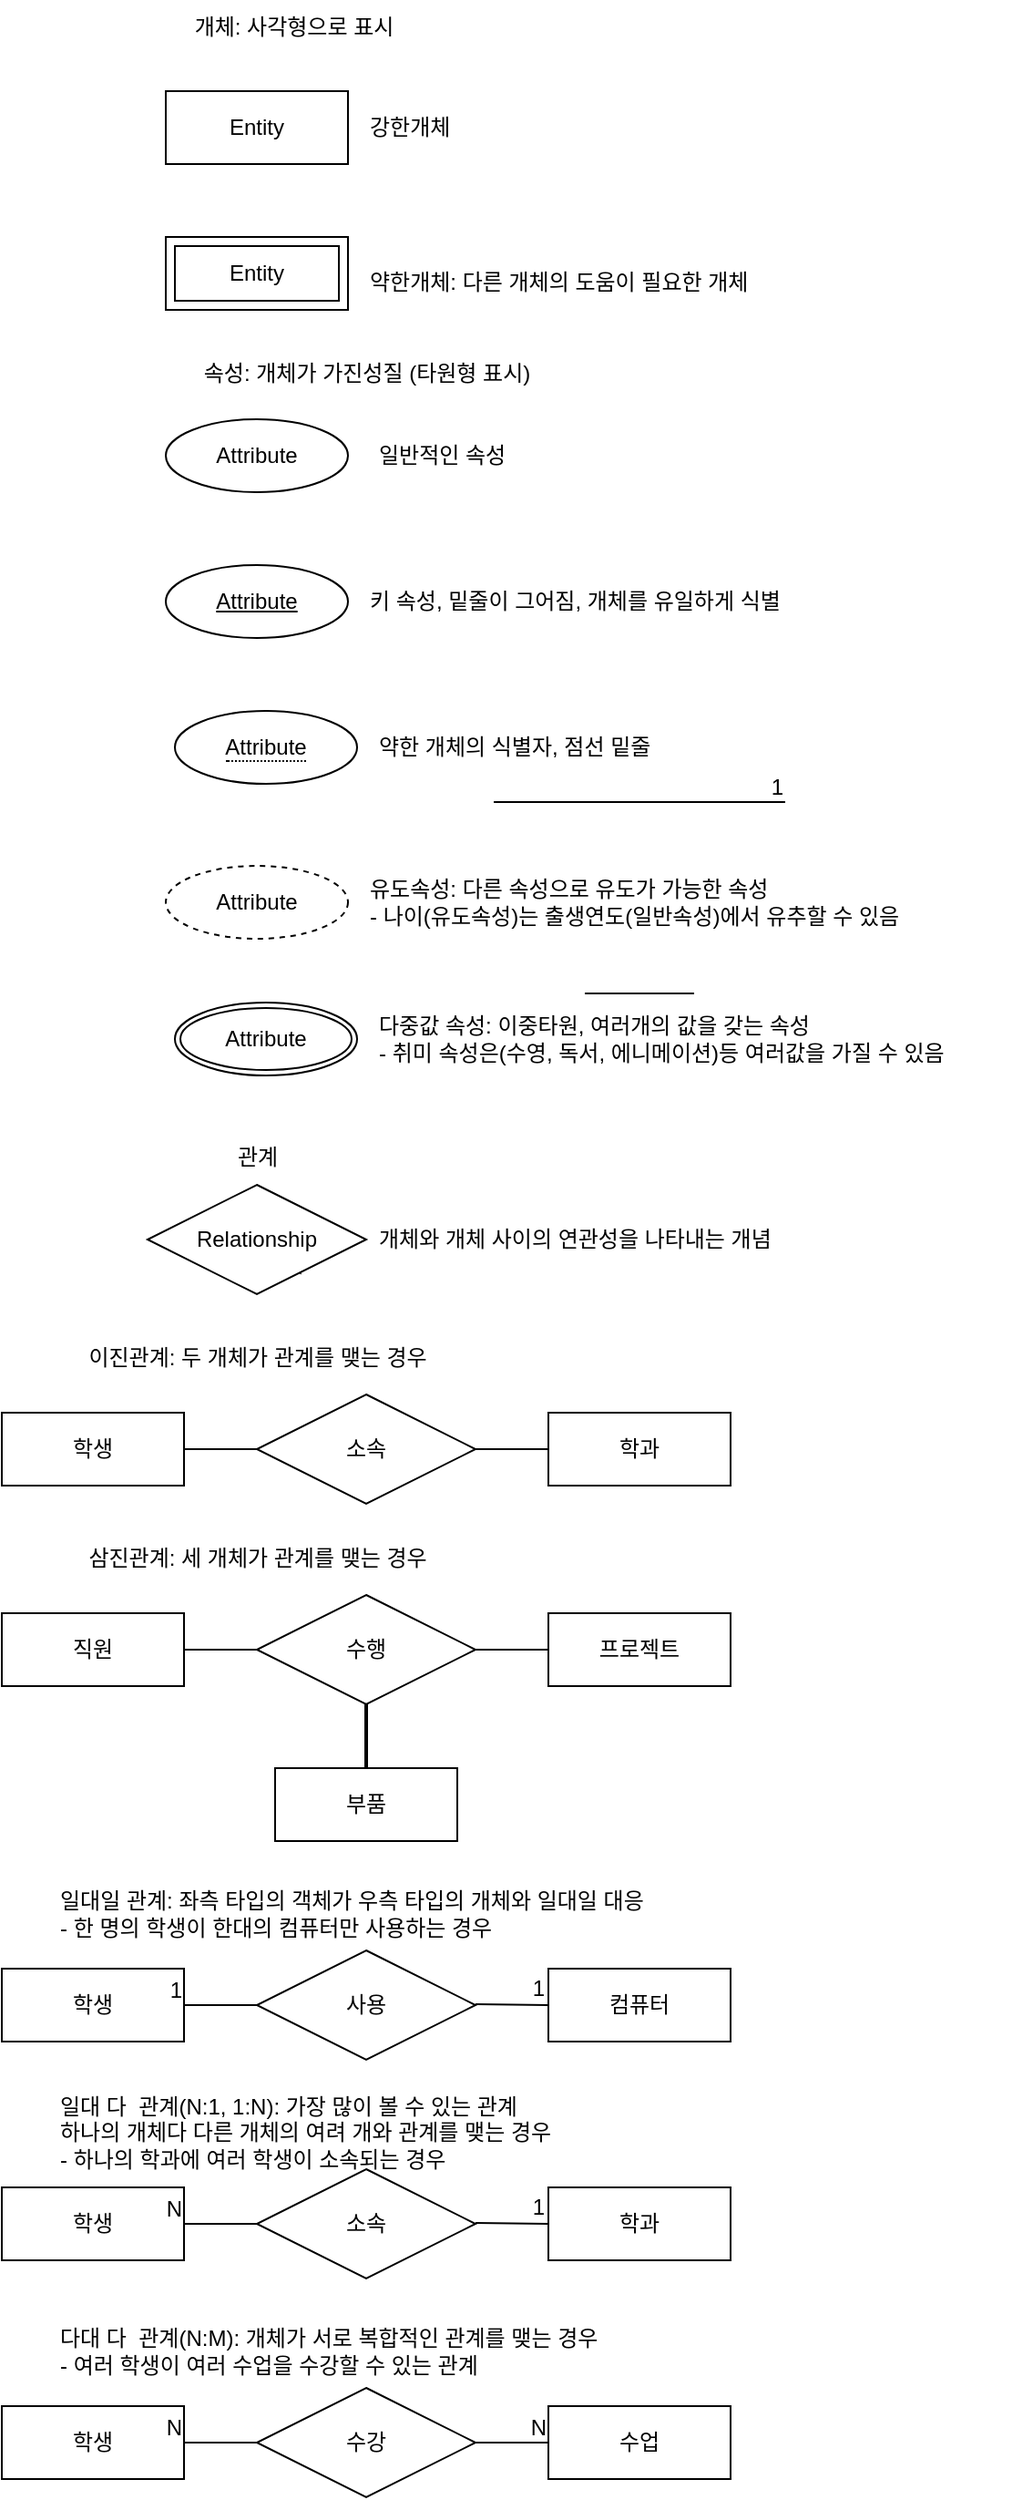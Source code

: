 <mxfile version="24.2.3" type="device" pages="3">
  <diagram name="개념정의" id="CztoPUEBJ60lxxgc0RVS">
    <mxGraphModel dx="1434" dy="780" grid="1" gridSize="10" guides="1" tooltips="1" connect="1" arrows="1" fold="1" page="1" pageScale="1" pageWidth="1169" pageHeight="1654" math="0" shadow="0">
      <root>
        <mxCell id="0" />
        <mxCell id="1" parent="0" />
        <mxCell id="iVvnH2McPJKhzLswOj3e-1" value="Entity" style="whiteSpace=wrap;html=1;align=center;" vertex="1" parent="1">
          <mxGeometry x="90" y="140" width="100" height="40" as="geometry" />
        </mxCell>
        <mxCell id="iVvnH2McPJKhzLswOj3e-2" value="개체: 사각형으로 표시" style="text;html=1;align=center;verticalAlign=middle;resizable=0;points=[];autosize=1;strokeColor=none;fillColor=none;" vertex="1" parent="1">
          <mxGeometry x="90" y="90" width="140" height="30" as="geometry" />
        </mxCell>
        <mxCell id="iVvnH2McPJKhzLswOj3e-4" value="Entity" style="shape=ext;margin=3;double=1;whiteSpace=wrap;html=1;align=center;" vertex="1" parent="1">
          <mxGeometry x="90" y="220" width="100" height="40" as="geometry" />
        </mxCell>
        <mxCell id="iVvnH2McPJKhzLswOj3e-5" value="강한개체" style="text;html=1;align=left;verticalAlign=middle;resizable=0;points=[];autosize=1;strokeColor=none;fillColor=none;" vertex="1" parent="1">
          <mxGeometry x="200" y="145" width="70" height="30" as="geometry" />
        </mxCell>
        <mxCell id="iVvnH2McPJKhzLswOj3e-6" value="약한개체: 다른 개체의 도움이 필요한 개체" style="text;html=1;align=left;verticalAlign=middle;resizable=0;points=[];autosize=1;strokeColor=none;fillColor=none;" vertex="1" parent="1">
          <mxGeometry x="200" y="230" width="250" height="30" as="geometry" />
        </mxCell>
        <mxCell id="iVvnH2McPJKhzLswOj3e-7" value="Attribute" style="ellipse;whiteSpace=wrap;html=1;align=center;" vertex="1" parent="1">
          <mxGeometry x="90" y="320" width="100" height="40" as="geometry" />
        </mxCell>
        <mxCell id="iVvnH2McPJKhzLswOj3e-8" value="속성: 개체가 가진성질 (타원형 표시)" style="text;html=1;align=center;verticalAlign=middle;resizable=0;points=[];autosize=1;strokeColor=none;fillColor=none;" vertex="1" parent="1">
          <mxGeometry x="90" y="280" width="220" height="30" as="geometry" />
        </mxCell>
        <mxCell id="iVvnH2McPJKhzLswOj3e-9" value="Attribute" style="ellipse;whiteSpace=wrap;html=1;align=center;fontStyle=4;" vertex="1" parent="1">
          <mxGeometry x="90" y="400" width="100" height="40" as="geometry" />
        </mxCell>
        <mxCell id="iVvnH2McPJKhzLswOj3e-10" value="일반적인 속성" style="text;html=1;align=left;verticalAlign=middle;resizable=0;points=[];autosize=1;strokeColor=none;fillColor=none;" vertex="1" parent="1">
          <mxGeometry x="205" y="325" width="100" height="30" as="geometry" />
        </mxCell>
        <mxCell id="iVvnH2McPJKhzLswOj3e-11" value="키 속성, 밑줄이 그어짐, 개체를 유일하게 식별" style="text;html=1;align=left;verticalAlign=middle;resizable=0;points=[];autosize=1;strokeColor=none;fillColor=none;" vertex="1" parent="1">
          <mxGeometry x="200" y="405" width="270" height="30" as="geometry" />
        </mxCell>
        <mxCell id="iVvnH2McPJKhzLswOj3e-12" value="&lt;span style=&quot;border-bottom: 1px dotted&quot;&gt;Attribute&lt;/span&gt;" style="ellipse;whiteSpace=wrap;html=1;align=center;" vertex="1" parent="1">
          <mxGeometry x="95" y="480" width="100" height="40" as="geometry" />
        </mxCell>
        <mxCell id="iVvnH2McPJKhzLswOj3e-13" value="다중값 속성: 이중타원, 여러개의 값을 갖는 속성&lt;div&gt;- 취미 속성은(수영, 독서, 에니메이션)등 여러값을 가질 수 있음&lt;/div&gt;" style="text;html=1;align=left;verticalAlign=middle;resizable=0;points=[];autosize=1;strokeColor=none;fillColor=none;" vertex="1" parent="1">
          <mxGeometry x="205" y="640" width="360" height="40" as="geometry" />
        </mxCell>
        <mxCell id="iVvnH2McPJKhzLswOj3e-14" value="Attribute" style="ellipse;whiteSpace=wrap;html=1;align=center;dashed=1;" vertex="1" parent="1">
          <mxGeometry x="90" y="565" width="100" height="40" as="geometry" />
        </mxCell>
        <mxCell id="iVvnH2McPJKhzLswOj3e-15" value="유도속성: 다른 속성으로 유도가 가능한 속성&lt;div&gt;- 나이(유도속성)는 출생연도(일반속성)에서 유추할 수 있음&lt;/div&gt;" style="text;html=1;align=left;verticalAlign=middle;resizable=0;points=[];autosize=1;strokeColor=none;fillColor=none;" vertex="1" parent="1">
          <mxGeometry x="200" y="565" width="340" height="40" as="geometry" />
        </mxCell>
        <mxCell id="iVvnH2McPJKhzLswOj3e-16" value="Attribute" style="ellipse;shape=doubleEllipse;margin=3;whiteSpace=wrap;html=1;align=center;" vertex="1" parent="1">
          <mxGeometry x="95" y="640" width="100" height="40" as="geometry" />
        </mxCell>
        <mxCell id="iVvnH2McPJKhzLswOj3e-17" value="약한 개체의 식별자, 점선 밑줄" style="text;html=1;align=left;verticalAlign=middle;resizable=0;points=[];autosize=1;strokeColor=none;fillColor=none;" vertex="1" parent="1">
          <mxGeometry x="205" y="485" width="180" height="30" as="geometry" />
        </mxCell>
        <mxCell id="iVvnH2McPJKhzLswOj3e-21" style="edgeStyle=orthogonalEdgeStyle;rounded=0;orthogonalLoop=1;jettySize=auto;html=1;exitX=1;exitY=1;exitDx=0;exitDy=0;" edge="1" parent="1" source="iVvnH2McPJKhzLswOj3e-18">
          <mxGeometry relative="1" as="geometry">
            <mxPoint x="160" y="780" as="targetPoint" />
          </mxGeometry>
        </mxCell>
        <mxCell id="iVvnH2McPJKhzLswOj3e-18" value="Relationship" style="shape=rhombus;perimeter=rhombusPerimeter;whiteSpace=wrap;html=1;align=center;" vertex="1" parent="1">
          <mxGeometry x="80" y="740" width="120" height="60" as="geometry" />
        </mxCell>
        <mxCell id="iVvnH2McPJKhzLswOj3e-19" value="개체와 개체 사이의 연관성을 나타내는 개념" style="text;html=1;align=left;verticalAlign=middle;resizable=0;points=[];autosize=1;strokeColor=none;fillColor=none;" vertex="1" parent="1">
          <mxGeometry x="205" y="755" width="260" height="30" as="geometry" />
        </mxCell>
        <mxCell id="iVvnH2McPJKhzLswOj3e-20" value="관계" style="text;html=1;align=center;verticalAlign=middle;resizable=0;points=[];autosize=1;strokeColor=none;fillColor=none;" vertex="1" parent="1">
          <mxGeometry x="115" y="710" width="50" height="30" as="geometry" />
        </mxCell>
        <mxCell id="iVvnH2McPJKhzLswOj3e-22" value="소속" style="shape=rhombus;perimeter=rhombusPerimeter;whiteSpace=wrap;html=1;align=center;" vertex="1" parent="1">
          <mxGeometry x="140" y="855" width="120" height="60" as="geometry" />
        </mxCell>
        <mxCell id="iVvnH2McPJKhzLswOj3e-23" value="학과" style="whiteSpace=wrap;html=1;align=center;" vertex="1" parent="1">
          <mxGeometry x="300" y="865" width="100" height="40" as="geometry" />
        </mxCell>
        <mxCell id="iVvnH2McPJKhzLswOj3e-24" value="" style="endArrow=none;html=1;rounded=0;" edge="1" parent="1">
          <mxGeometry relative="1" as="geometry">
            <mxPoint x="270" y="530" as="sourcePoint" />
            <mxPoint x="430" y="530" as="targetPoint" />
          </mxGeometry>
        </mxCell>
        <mxCell id="iVvnH2McPJKhzLswOj3e-25" value="1" style="resizable=0;html=1;whiteSpace=wrap;align=right;verticalAlign=bottom;" connectable="0" vertex="1" parent="iVvnH2McPJKhzLswOj3e-24">
          <mxGeometry x="1" relative="1" as="geometry" />
        </mxCell>
        <mxCell id="iVvnH2McPJKhzLswOj3e-27" value="" style="line;strokeWidth=1;rotatable=0;dashed=0;labelPosition=right;align=left;verticalAlign=middle;spacingTop=0;spacingLeft=6;points=[];portConstraint=eastwest;" vertex="1" parent="1">
          <mxGeometry x="320" y="630" width="60" height="10" as="geometry" />
        </mxCell>
        <mxCell id="iVvnH2McPJKhzLswOj3e-29" value="" style="line;strokeWidth=1;rotatable=0;dashed=0;labelPosition=right;align=left;verticalAlign=middle;spacingTop=0;spacingLeft=6;points=[];portConstraint=eastwest;" vertex="1" parent="1">
          <mxGeometry x="260" y="880" width="40" height="10" as="geometry" />
        </mxCell>
        <mxCell id="iVvnH2McPJKhzLswOj3e-31" value="" style="line;strokeWidth=1;rotatable=0;dashed=0;labelPosition=right;align=left;verticalAlign=middle;spacingTop=0;spacingLeft=6;points=[];portConstraint=eastwest;" vertex="1" parent="1">
          <mxGeometry x="100" y="862.5" width="40" height="45" as="geometry" />
        </mxCell>
        <mxCell id="iVvnH2McPJKhzLswOj3e-32" value="학생" style="whiteSpace=wrap;html=1;align=center;" vertex="1" parent="1">
          <mxGeometry y="865" width="100" height="40" as="geometry" />
        </mxCell>
        <mxCell id="iVvnH2McPJKhzLswOj3e-33" value="이진관계: 두 개체가 관계를 맺는 경우" style="text;html=1;align=center;verticalAlign=middle;resizable=0;points=[];autosize=1;strokeColor=none;fillColor=none;" vertex="1" parent="1">
          <mxGeometry x="30" y="820" width="220" height="30" as="geometry" />
        </mxCell>
        <mxCell id="iVvnH2McPJKhzLswOj3e-34" value="수행" style="shape=rhombus;perimeter=rhombusPerimeter;whiteSpace=wrap;html=1;align=center;" vertex="1" parent="1">
          <mxGeometry x="140" y="965" width="120" height="60" as="geometry" />
        </mxCell>
        <mxCell id="iVvnH2McPJKhzLswOj3e-35" value="프로젝트" style="whiteSpace=wrap;html=1;align=center;" vertex="1" parent="1">
          <mxGeometry x="300" y="975" width="100" height="40" as="geometry" />
        </mxCell>
        <mxCell id="iVvnH2McPJKhzLswOj3e-36" value="" style="line;strokeWidth=1;rotatable=0;dashed=0;labelPosition=right;align=left;verticalAlign=middle;spacingTop=0;spacingLeft=6;points=[];portConstraint=eastwest;" vertex="1" parent="1">
          <mxGeometry x="260" y="990" width="40" height="10" as="geometry" />
        </mxCell>
        <mxCell id="iVvnH2McPJKhzLswOj3e-37" value="" style="line;strokeWidth=1;rotatable=0;dashed=0;labelPosition=right;align=left;verticalAlign=middle;spacingTop=0;spacingLeft=6;points=[];portConstraint=eastwest;" vertex="1" parent="1">
          <mxGeometry x="100" y="972.5" width="40" height="45" as="geometry" />
        </mxCell>
        <mxCell id="iVvnH2McPJKhzLswOj3e-38" value="직원" style="whiteSpace=wrap;html=1;align=center;" vertex="1" parent="1">
          <mxGeometry y="975" width="100" height="40" as="geometry" />
        </mxCell>
        <mxCell id="iVvnH2McPJKhzLswOj3e-39" value="삼진관계: 세 개체가 관계를 맺는 경우" style="text;html=1;align=center;verticalAlign=middle;resizable=0;points=[];autosize=1;strokeColor=none;fillColor=none;" vertex="1" parent="1">
          <mxGeometry x="30" y="930" width="220" height="30" as="geometry" />
        </mxCell>
        <mxCell id="iVvnH2McPJKhzLswOj3e-40" value="부품" style="whiteSpace=wrap;html=1;align=center;" vertex="1" parent="1">
          <mxGeometry x="150" y="1060" width="100" height="40" as="geometry" />
        </mxCell>
        <mxCell id="iVvnH2McPJKhzLswOj3e-46" value="" style="line;strokeWidth=2;direction=south;html=1;fontSize=2;" vertex="1" parent="1">
          <mxGeometry x="195" y="1025" width="10" height="35" as="geometry" />
        </mxCell>
        <mxCell id="iVvnH2McPJKhzLswOj3e-47" value="사용" style="shape=rhombus;perimeter=rhombusPerimeter;whiteSpace=wrap;html=1;align=center;" vertex="1" parent="1">
          <mxGeometry x="140" y="1160" width="120" height="60" as="geometry" />
        </mxCell>
        <mxCell id="iVvnH2McPJKhzLswOj3e-48" value="컴퓨터" style="whiteSpace=wrap;html=1;align=center;" vertex="1" parent="1">
          <mxGeometry x="300" y="1170" width="100" height="40" as="geometry" />
        </mxCell>
        <mxCell id="iVvnH2McPJKhzLswOj3e-51" value="학생" style="whiteSpace=wrap;html=1;align=center;" vertex="1" parent="1">
          <mxGeometry y="1170" width="100" height="40" as="geometry" />
        </mxCell>
        <mxCell id="iVvnH2McPJKhzLswOj3e-52" value="일대일 관계: 좌측 타입의 객체가 우측 타입의 개체와 일대일 대응&lt;div&gt;- 한 명의 학생이 한대의 컴퓨터만 사용하는 경우&lt;/div&gt;" style="text;html=1;align=left;verticalAlign=middle;resizable=0;points=[];autosize=1;strokeColor=none;fillColor=none;" vertex="1" parent="1">
          <mxGeometry x="30" y="1120" width="370" height="40" as="geometry" />
        </mxCell>
        <mxCell id="iVvnH2McPJKhzLswOj3e-53" value="" style="endArrow=none;html=1;rounded=0;" edge="1" parent="1">
          <mxGeometry relative="1" as="geometry">
            <mxPoint x="260" y="1189.5" as="sourcePoint" />
            <mxPoint x="300" y="1190" as="targetPoint" />
          </mxGeometry>
        </mxCell>
        <mxCell id="iVvnH2McPJKhzLswOj3e-54" value="1" style="resizable=0;html=1;whiteSpace=wrap;align=right;verticalAlign=bottom;" connectable="0" vertex="1" parent="iVvnH2McPJKhzLswOj3e-53">
          <mxGeometry x="1" relative="1" as="geometry" />
        </mxCell>
        <mxCell id="iVvnH2McPJKhzLswOj3e-55" value="" style="endArrow=none;html=1;rounded=0;entryX=1;entryY=0.5;entryDx=0;entryDy=0;exitX=0;exitY=0.5;exitDx=0;exitDy=0;" edge="1" parent="1" source="iVvnH2McPJKhzLswOj3e-47" target="iVvnH2McPJKhzLswOj3e-51">
          <mxGeometry relative="1" as="geometry">
            <mxPoint x="170" y="1225" as="sourcePoint" />
            <mxPoint x="140" y="1190" as="targetPoint" />
          </mxGeometry>
        </mxCell>
        <mxCell id="iVvnH2McPJKhzLswOj3e-56" value="1" style="resizable=0;html=1;whiteSpace=wrap;align=right;verticalAlign=bottom;" connectable="0" vertex="1" parent="iVvnH2McPJKhzLswOj3e-55">
          <mxGeometry x="1" relative="1" as="geometry" />
        </mxCell>
        <mxCell id="iVvnH2McPJKhzLswOj3e-57" value="소속" style="shape=rhombus;perimeter=rhombusPerimeter;whiteSpace=wrap;html=1;align=center;" vertex="1" parent="1">
          <mxGeometry x="140" y="1280" width="120" height="60" as="geometry" />
        </mxCell>
        <mxCell id="iVvnH2McPJKhzLswOj3e-58" value="학과" style="whiteSpace=wrap;html=1;align=center;" vertex="1" parent="1">
          <mxGeometry x="300" y="1290" width="100" height="40" as="geometry" />
        </mxCell>
        <mxCell id="iVvnH2McPJKhzLswOj3e-59" value="학생" style="whiteSpace=wrap;html=1;align=center;" vertex="1" parent="1">
          <mxGeometry y="1290" width="100" height="40" as="geometry" />
        </mxCell>
        <mxCell id="iVvnH2McPJKhzLswOj3e-60" value="일대 다&amp;nbsp; 관계(N:1, 1:N): 가장 많이 볼 수 있는 관계&lt;div&gt;하나의 개체다 다른 개체의 여려 개와 관계를 맺는 경우&lt;/div&gt;&lt;div&gt;- 하나의 학과에 여러 학생이 소속되는 경우&lt;/div&gt;" style="text;html=1;align=left;verticalAlign=middle;resizable=0;points=[];autosize=1;strokeColor=none;fillColor=none;" vertex="1" parent="1">
          <mxGeometry x="30" y="1230" width="310" height="60" as="geometry" />
        </mxCell>
        <mxCell id="iVvnH2McPJKhzLswOj3e-61" value="" style="endArrow=none;html=1;rounded=0;" edge="1" parent="1">
          <mxGeometry relative="1" as="geometry">
            <mxPoint x="260" y="1309.5" as="sourcePoint" />
            <mxPoint x="300" y="1310" as="targetPoint" />
          </mxGeometry>
        </mxCell>
        <mxCell id="iVvnH2McPJKhzLswOj3e-62" value="1" style="resizable=0;html=1;whiteSpace=wrap;align=right;verticalAlign=bottom;" connectable="0" vertex="1" parent="iVvnH2McPJKhzLswOj3e-61">
          <mxGeometry x="1" relative="1" as="geometry" />
        </mxCell>
        <mxCell id="iVvnH2McPJKhzLswOj3e-65" value="" style="endArrow=none;html=1;rounded=0;entryX=1;entryY=0.5;entryDx=0;entryDy=0;exitX=0;exitY=0.5;exitDx=0;exitDy=0;" edge="1" parent="1" source="iVvnH2McPJKhzLswOj3e-57" target="iVvnH2McPJKhzLswOj3e-59">
          <mxGeometry relative="1" as="geometry">
            <mxPoint x="470" y="1160" as="sourcePoint" />
            <mxPoint x="630" y="1160" as="targetPoint" />
          </mxGeometry>
        </mxCell>
        <mxCell id="iVvnH2McPJKhzLswOj3e-66" value="N" style="resizable=0;html=1;whiteSpace=wrap;align=right;verticalAlign=bottom;" connectable="0" vertex="1" parent="iVvnH2McPJKhzLswOj3e-65">
          <mxGeometry x="1" relative="1" as="geometry" />
        </mxCell>
        <mxCell id="iVvnH2McPJKhzLswOj3e-67" value="수강" style="shape=rhombus;perimeter=rhombusPerimeter;whiteSpace=wrap;html=1;align=center;" vertex="1" parent="1">
          <mxGeometry x="140" y="1400" width="120" height="60" as="geometry" />
        </mxCell>
        <mxCell id="iVvnH2McPJKhzLswOj3e-68" value="수업" style="whiteSpace=wrap;html=1;align=center;" vertex="1" parent="1">
          <mxGeometry x="300" y="1410" width="100" height="40" as="geometry" />
        </mxCell>
        <mxCell id="iVvnH2McPJKhzLswOj3e-69" value="학생" style="whiteSpace=wrap;html=1;align=center;" vertex="1" parent="1">
          <mxGeometry y="1410" width="100" height="40" as="geometry" />
        </mxCell>
        <mxCell id="iVvnH2McPJKhzLswOj3e-70" value="다대 다&amp;nbsp; 관계(N:M): 개체가 서로 복합적인 관계를 맺는 경우&lt;br&gt;&lt;div&gt;- 여러 학생이 여러 수업을 수강할 수 있는 관계&lt;/div&gt;" style="text;html=1;align=left;verticalAlign=middle;resizable=0;points=[];autosize=1;strokeColor=none;fillColor=none;" vertex="1" parent="1">
          <mxGeometry x="30" y="1360" width="340" height="40" as="geometry" />
        </mxCell>
        <mxCell id="iVvnH2McPJKhzLswOj3e-73" value="" style="endArrow=none;html=1;rounded=0;entryX=1;entryY=0.5;entryDx=0;entryDy=0;exitX=0;exitY=0.5;exitDx=0;exitDy=0;" edge="1" parent="1" source="iVvnH2McPJKhzLswOj3e-67" target="iVvnH2McPJKhzLswOj3e-69">
          <mxGeometry relative="1" as="geometry">
            <mxPoint x="470" y="1280" as="sourcePoint" />
            <mxPoint x="630" y="1280" as="targetPoint" />
          </mxGeometry>
        </mxCell>
        <mxCell id="iVvnH2McPJKhzLswOj3e-74" value="N" style="resizable=0;html=1;whiteSpace=wrap;align=right;verticalAlign=bottom;" connectable="0" vertex="1" parent="iVvnH2McPJKhzLswOj3e-73">
          <mxGeometry x="1" relative="1" as="geometry" />
        </mxCell>
        <mxCell id="iVvnH2McPJKhzLswOj3e-76" value="" style="endArrow=none;html=1;rounded=0;entryX=0;entryY=0.5;entryDx=0;entryDy=0;" edge="1" parent="1" target="iVvnH2McPJKhzLswOj3e-68">
          <mxGeometry relative="1" as="geometry">
            <mxPoint x="260" y="1430" as="sourcePoint" />
            <mxPoint x="110" y="1440" as="targetPoint" />
          </mxGeometry>
        </mxCell>
        <mxCell id="iVvnH2McPJKhzLswOj3e-77" value="N" style="resizable=0;html=1;whiteSpace=wrap;align=right;verticalAlign=bottom;" connectable="0" vertex="1" parent="iVvnH2McPJKhzLswOj3e-76">
          <mxGeometry x="1" relative="1" as="geometry" />
        </mxCell>
      </root>
    </mxGraphModel>
  </diagram>
  <diagram id="CjFL7GchgrOEHeocUdRE" name="매핑(사상)">
    <mxGraphModel dx="2261" dy="1949" grid="1" gridSize="10" guides="1" tooltips="1" connect="1" arrows="1" fold="1" page="1" pageScale="1" pageWidth="827" pageHeight="1169" math="0" shadow="0">
      <root>
        <mxCell id="0" />
        <mxCell id="1" parent="0" />
        <mxCell id="8V2ItvtZjwWe2fCZEA3E-1" value="직원" style="whiteSpace=wrap;html=1;align=center;" vertex="1" parent="1">
          <mxGeometry x="326.5" y="120" width="100" height="40" as="geometry" />
        </mxCell>
        <mxCell id="8V2ItvtZjwWe2fCZEA3E-4" value="" style="endArrow=none;html=1;rounded=0;exitX=1;exitY=0.5;exitDx=0;exitDy=0;entryX=0;entryY=0.5;entryDx=0;entryDy=0;" edge="1" parent="1" target="8V2ItvtZjwWe2fCZEA3E-1">
          <mxGeometry width="50" height="50" relative="1" as="geometry">
            <mxPoint x="206.5" y="140" as="sourcePoint" />
            <mxPoint x="436.5" y="220" as="targetPoint" />
          </mxGeometry>
        </mxCell>
        <mxCell id="8V2ItvtZjwWe2fCZEA3E-5" value="이름" style="ellipse;whiteSpace=wrap;html=1;align=center;" vertex="1" parent="1">
          <mxGeometry x="106.5" y="190" width="100" height="40" as="geometry" />
        </mxCell>
        <mxCell id="8V2ItvtZjwWe2fCZEA3E-6" value="" style="endArrow=none;html=1;rounded=0;exitX=1;exitY=0.5;exitDx=0;exitDy=0;" edge="1" parent="1" source="8V2ItvtZjwWe2fCZEA3E-5">
          <mxGeometry width="50" height="50" relative="1" as="geometry">
            <mxPoint x="216.5" y="200" as="sourcePoint" />
            <mxPoint x="326.5" y="140" as="targetPoint" />
          </mxGeometry>
        </mxCell>
        <mxCell id="8V2ItvtZjwWe2fCZEA3E-7" value="직원번호" style="ellipse;whiteSpace=wrap;html=1;align=center;fontStyle=4;" vertex="1" parent="1">
          <mxGeometry x="106.5" y="120" width="100" height="40" as="geometry" />
        </mxCell>
        <mxCell id="8V2ItvtZjwWe2fCZEA3E-8" value="직원(&lt;u&gt;직원번호&lt;/u&gt;,이름)" style="text;html=1;align=left;verticalAlign=middle;resizable=0;points=[];autosize=1;strokeColor=none;fillColor=none;" vertex="1" parent="1">
          <mxGeometry x="660" y="100" width="130" height="30" as="geometry" />
        </mxCell>
        <mxCell id="8V2ItvtZjwWe2fCZEA3E-9" value="직원" style="shape=table;startSize=30;container=1;collapsible=1;childLayout=tableLayout;fixedRows=1;rowLines=0;fontStyle=1;align=center;resizeLast=1;html=1;" vertex="1" parent="1">
          <mxGeometry x="660" y="130" width="180" height="150" as="geometry" />
        </mxCell>
        <mxCell id="8V2ItvtZjwWe2fCZEA3E-10" value="" style="shape=tableRow;horizontal=0;startSize=0;swimlaneHead=0;swimlaneBody=0;fillColor=none;collapsible=0;dropTarget=0;points=[[0,0.5],[1,0.5]];portConstraint=eastwest;top=0;left=0;right=0;bottom=1;" vertex="1" parent="8V2ItvtZjwWe2fCZEA3E-9">
          <mxGeometry y="30" width="180" height="30" as="geometry" />
        </mxCell>
        <mxCell id="8V2ItvtZjwWe2fCZEA3E-11" value="PK" style="shape=partialRectangle;connectable=0;fillColor=none;top=0;left=0;bottom=0;right=0;fontStyle=1;overflow=hidden;whiteSpace=wrap;html=1;" vertex="1" parent="8V2ItvtZjwWe2fCZEA3E-10">
          <mxGeometry width="30" height="30" as="geometry">
            <mxRectangle width="30" height="30" as="alternateBounds" />
          </mxGeometry>
        </mxCell>
        <mxCell id="8V2ItvtZjwWe2fCZEA3E-12" value="직원번호" style="shape=partialRectangle;connectable=0;fillColor=none;top=0;left=0;bottom=0;right=0;align=left;spacingLeft=6;fontStyle=5;overflow=hidden;whiteSpace=wrap;html=1;" vertex="1" parent="8V2ItvtZjwWe2fCZEA3E-10">
          <mxGeometry x="30" width="150" height="30" as="geometry">
            <mxRectangle width="150" height="30" as="alternateBounds" />
          </mxGeometry>
        </mxCell>
        <mxCell id="8V2ItvtZjwWe2fCZEA3E-13" value="" style="shape=tableRow;horizontal=0;startSize=0;swimlaneHead=0;swimlaneBody=0;fillColor=none;collapsible=0;dropTarget=0;points=[[0,0.5],[1,0.5]];portConstraint=eastwest;top=0;left=0;right=0;bottom=0;" vertex="1" parent="8V2ItvtZjwWe2fCZEA3E-9">
          <mxGeometry y="60" width="180" height="30" as="geometry" />
        </mxCell>
        <mxCell id="8V2ItvtZjwWe2fCZEA3E-14" value="" style="shape=partialRectangle;connectable=0;fillColor=none;top=0;left=0;bottom=0;right=0;editable=1;overflow=hidden;whiteSpace=wrap;html=1;" vertex="1" parent="8V2ItvtZjwWe2fCZEA3E-13">
          <mxGeometry width="30" height="30" as="geometry">
            <mxRectangle width="30" height="30" as="alternateBounds" />
          </mxGeometry>
        </mxCell>
        <mxCell id="8V2ItvtZjwWe2fCZEA3E-15" value="이름" style="shape=partialRectangle;connectable=0;fillColor=none;top=0;left=0;bottom=0;right=0;align=left;spacingLeft=6;overflow=hidden;whiteSpace=wrap;html=1;" vertex="1" parent="8V2ItvtZjwWe2fCZEA3E-13">
          <mxGeometry x="30" width="150" height="30" as="geometry">
            <mxRectangle width="150" height="30" as="alternateBounds" />
          </mxGeometry>
        </mxCell>
        <mxCell id="8V2ItvtZjwWe2fCZEA3E-16" value="" style="shape=tableRow;horizontal=0;startSize=0;swimlaneHead=0;swimlaneBody=0;fillColor=none;collapsible=0;dropTarget=0;points=[[0,0.5],[1,0.5]];portConstraint=eastwest;top=0;left=0;right=0;bottom=0;" vertex="1" parent="8V2ItvtZjwWe2fCZEA3E-9">
          <mxGeometry y="90" width="180" height="30" as="geometry" />
        </mxCell>
        <mxCell id="8V2ItvtZjwWe2fCZEA3E-17" value="" style="shape=partialRectangle;connectable=0;fillColor=none;top=0;left=0;bottom=0;right=0;editable=1;overflow=hidden;whiteSpace=wrap;html=1;" vertex="1" parent="8V2ItvtZjwWe2fCZEA3E-16">
          <mxGeometry width="30" height="30" as="geometry">
            <mxRectangle width="30" height="30" as="alternateBounds" />
          </mxGeometry>
        </mxCell>
        <mxCell id="8V2ItvtZjwWe2fCZEA3E-18" value="전화번호" style="shape=partialRectangle;connectable=0;fillColor=none;top=0;left=0;bottom=0;right=0;align=left;spacingLeft=6;overflow=hidden;whiteSpace=wrap;html=1;" vertex="1" parent="8V2ItvtZjwWe2fCZEA3E-16">
          <mxGeometry x="30" width="150" height="30" as="geometry">
            <mxRectangle width="150" height="30" as="alternateBounds" />
          </mxGeometry>
        </mxCell>
        <mxCell id="8V2ItvtZjwWe2fCZEA3E-19" value="" style="shape=tableRow;horizontal=0;startSize=0;swimlaneHead=0;swimlaneBody=0;fillColor=none;collapsible=0;dropTarget=0;points=[[0,0.5],[1,0.5]];portConstraint=eastwest;top=0;left=0;right=0;bottom=0;" vertex="1" parent="8V2ItvtZjwWe2fCZEA3E-9">
          <mxGeometry y="120" width="180" height="30" as="geometry" />
        </mxCell>
        <mxCell id="8V2ItvtZjwWe2fCZEA3E-20" value="" style="shape=partialRectangle;connectable=0;fillColor=none;top=0;left=0;bottom=0;right=0;editable=1;overflow=hidden;whiteSpace=wrap;html=1;" vertex="1" parent="8V2ItvtZjwWe2fCZEA3E-19">
          <mxGeometry width="30" height="30" as="geometry">
            <mxRectangle width="30" height="30" as="alternateBounds" />
          </mxGeometry>
        </mxCell>
        <mxCell id="8V2ItvtZjwWe2fCZEA3E-21" value="기타" style="shape=partialRectangle;connectable=0;fillColor=none;top=0;left=0;bottom=0;right=0;align=left;spacingLeft=6;overflow=hidden;whiteSpace=wrap;html=1;" vertex="1" parent="8V2ItvtZjwWe2fCZEA3E-19">
          <mxGeometry x="30" width="150" height="30" as="geometry">
            <mxRectangle width="150" height="30" as="alternateBounds" />
          </mxGeometry>
        </mxCell>
        <mxCell id="8V2ItvtZjwWe2fCZEA3E-22" value="&lt;font style=&quot;font-size: 23px;&quot;&gt;ER 모델을 관계데이터 모델로 매핑하기&lt;/font&gt;" style="text;html=1;align=center;verticalAlign=middle;resizable=0;points=[];autosize=1;strokeColor=none;fillColor=none;fontStyle=1" vertex="1" parent="1">
          <mxGeometry x="280" y="-40" width="430" height="40" as="geometry" />
        </mxCell>
        <mxCell id="8V2ItvtZjwWe2fCZEA3E-23" value="ER 모델" style="text;html=1;align=center;verticalAlign=middle;resizable=0;points=[];autosize=1;strokeColor=none;fillColor=none;fontStyle=1;fontSize=18;" vertex="1" parent="1">
          <mxGeometry x="215" y="40" width="90" height="40" as="geometry" />
        </mxCell>
        <mxCell id="8V2ItvtZjwWe2fCZEA3E-24" value="관계데이터 모델" style="text;html=1;align=center;verticalAlign=middle;resizable=0;points=[];autosize=1;strokeColor=none;fillColor=none;fontStyle=1;fontSize=18;" vertex="1" parent="1">
          <mxGeometry x="670" y="40" width="150" height="40" as="geometry" />
        </mxCell>
        <mxCell id="3_Jl5_TaxesmlZ9jGOSC-1" value="소속" style="shape=rhombus;perimeter=rhombusPerimeter;whiteSpace=wrap;html=1;align=center;" vertex="1" parent="1">
          <mxGeometry x="200" y="410" width="120" height="60" as="geometry" />
        </mxCell>
        <mxCell id="3_Jl5_TaxesmlZ9jGOSC-2" value="학과" style="whiteSpace=wrap;html=1;align=center;" vertex="1" parent="1">
          <mxGeometry x="360" y="420" width="100" height="40" as="geometry" />
        </mxCell>
        <mxCell id="3_Jl5_TaxesmlZ9jGOSC-3" value="학생" style="whiteSpace=wrap;html=1;align=center;" vertex="1" parent="1">
          <mxGeometry x="60" y="420" width="100" height="40" as="geometry" />
        </mxCell>
        <mxCell id="3_Jl5_TaxesmlZ9jGOSC-4" value="" style="endArrow=none;html=1;rounded=0;" edge="1" parent="1">
          <mxGeometry relative="1" as="geometry">
            <mxPoint x="320" y="439.5" as="sourcePoint" />
            <mxPoint x="360" y="440" as="targetPoint" />
          </mxGeometry>
        </mxCell>
        <mxCell id="3_Jl5_TaxesmlZ9jGOSC-5" value="1" style="resizable=0;html=1;whiteSpace=wrap;align=right;verticalAlign=bottom;" connectable="0" vertex="1" parent="3_Jl5_TaxesmlZ9jGOSC-4">
          <mxGeometry x="1" relative="1" as="geometry" />
        </mxCell>
        <mxCell id="3_Jl5_TaxesmlZ9jGOSC-6" value="" style="endArrow=none;html=1;rounded=0;entryX=1;entryY=0.5;entryDx=0;entryDy=0;exitX=0;exitY=0.5;exitDx=0;exitDy=0;" edge="1" parent="1" source="3_Jl5_TaxesmlZ9jGOSC-1" target="3_Jl5_TaxesmlZ9jGOSC-3">
          <mxGeometry relative="1" as="geometry">
            <mxPoint x="530" y="290" as="sourcePoint" />
            <mxPoint x="690" y="290" as="targetPoint" />
          </mxGeometry>
        </mxCell>
        <mxCell id="3_Jl5_TaxesmlZ9jGOSC-7" value="N" style="resizable=0;html=1;whiteSpace=wrap;align=right;verticalAlign=bottom;" connectable="0" vertex="1" parent="3_Jl5_TaxesmlZ9jGOSC-6">
          <mxGeometry x="1" relative="1" as="geometry" />
        </mxCell>
        <mxCell id="3_Jl5_TaxesmlZ9jGOSC-8" value="" style="html=1;shadow=0;dashed=0;align=center;verticalAlign=middle;shape=mxgraph.arrows2.arrow;dy=0.6;dx=40;notch=0;" vertex="1" parent="1">
          <mxGeometry x="480" y="130" width="56" height="35" as="geometry" />
        </mxCell>
        <mxCell id="3_Jl5_TaxesmlZ9jGOSC-10" value="학과" style="shape=table;startSize=30;container=1;collapsible=1;childLayout=tableLayout;fixedRows=1;rowLines=0;fontStyle=1;align=center;resizeLast=1;html=1;" vertex="1" parent="1">
          <mxGeometry x="760" y="410" width="180" height="150" as="geometry" />
        </mxCell>
        <mxCell id="3_Jl5_TaxesmlZ9jGOSC-11" value="" style="shape=tableRow;horizontal=0;startSize=0;swimlaneHead=0;swimlaneBody=0;fillColor=none;collapsible=0;dropTarget=0;points=[[0,0.5],[1,0.5]];portConstraint=eastwest;top=0;left=0;right=0;bottom=1;" vertex="1" parent="3_Jl5_TaxesmlZ9jGOSC-10">
          <mxGeometry y="30" width="180" height="30" as="geometry" />
        </mxCell>
        <mxCell id="3_Jl5_TaxesmlZ9jGOSC-12" value="PK" style="shape=partialRectangle;connectable=0;fillColor=none;top=0;left=0;bottom=0;right=0;fontStyle=1;overflow=hidden;whiteSpace=wrap;html=1;" vertex="1" parent="3_Jl5_TaxesmlZ9jGOSC-11">
          <mxGeometry width="30" height="30" as="geometry">
            <mxRectangle width="30" height="30" as="alternateBounds" />
          </mxGeometry>
        </mxCell>
        <mxCell id="3_Jl5_TaxesmlZ9jGOSC-13" value="학과코드" style="shape=partialRectangle;connectable=0;fillColor=none;top=0;left=0;bottom=0;right=0;align=left;spacingLeft=6;fontStyle=5;overflow=hidden;whiteSpace=wrap;html=1;" vertex="1" parent="3_Jl5_TaxesmlZ9jGOSC-11">
          <mxGeometry x="30" width="150" height="30" as="geometry">
            <mxRectangle width="150" height="30" as="alternateBounds" />
          </mxGeometry>
        </mxCell>
        <mxCell id="3_Jl5_TaxesmlZ9jGOSC-14" value="" style="shape=tableRow;horizontal=0;startSize=0;swimlaneHead=0;swimlaneBody=0;fillColor=none;collapsible=0;dropTarget=0;points=[[0,0.5],[1,0.5]];portConstraint=eastwest;top=0;left=0;right=0;bottom=0;" vertex="1" parent="3_Jl5_TaxesmlZ9jGOSC-10">
          <mxGeometry y="60" width="180" height="30" as="geometry" />
        </mxCell>
        <mxCell id="3_Jl5_TaxesmlZ9jGOSC-15" value="" style="shape=partialRectangle;connectable=0;fillColor=none;top=0;left=0;bottom=0;right=0;editable=1;overflow=hidden;whiteSpace=wrap;html=1;" vertex="1" parent="3_Jl5_TaxesmlZ9jGOSC-14">
          <mxGeometry width="30" height="30" as="geometry">
            <mxRectangle width="30" height="30" as="alternateBounds" />
          </mxGeometry>
        </mxCell>
        <mxCell id="3_Jl5_TaxesmlZ9jGOSC-16" value="학과명" style="shape=partialRectangle;connectable=0;fillColor=none;top=0;left=0;bottom=0;right=0;align=left;spacingLeft=6;overflow=hidden;whiteSpace=wrap;html=1;" vertex="1" parent="3_Jl5_TaxesmlZ9jGOSC-14">
          <mxGeometry x="30" width="150" height="30" as="geometry">
            <mxRectangle width="150" height="30" as="alternateBounds" />
          </mxGeometry>
        </mxCell>
        <mxCell id="3_Jl5_TaxesmlZ9jGOSC-17" value="" style="shape=tableRow;horizontal=0;startSize=0;swimlaneHead=0;swimlaneBody=0;fillColor=none;collapsible=0;dropTarget=0;points=[[0,0.5],[1,0.5]];portConstraint=eastwest;top=0;left=0;right=0;bottom=0;" vertex="1" parent="3_Jl5_TaxesmlZ9jGOSC-10">
          <mxGeometry y="90" width="180" height="30" as="geometry" />
        </mxCell>
        <mxCell id="3_Jl5_TaxesmlZ9jGOSC-18" value="" style="shape=partialRectangle;connectable=0;fillColor=none;top=0;left=0;bottom=0;right=0;editable=1;overflow=hidden;whiteSpace=wrap;html=1;" vertex="1" parent="3_Jl5_TaxesmlZ9jGOSC-17">
          <mxGeometry width="30" height="30" as="geometry">
            <mxRectangle width="30" height="30" as="alternateBounds" />
          </mxGeometry>
        </mxCell>
        <mxCell id="3_Jl5_TaxesmlZ9jGOSC-19" value="" style="shape=partialRectangle;connectable=0;fillColor=none;top=0;left=0;bottom=0;right=0;align=left;spacingLeft=6;overflow=hidden;whiteSpace=wrap;html=1;" vertex="1" parent="3_Jl5_TaxesmlZ9jGOSC-17">
          <mxGeometry x="30" width="150" height="30" as="geometry">
            <mxRectangle width="150" height="30" as="alternateBounds" />
          </mxGeometry>
        </mxCell>
        <mxCell id="3_Jl5_TaxesmlZ9jGOSC-20" value="" style="shape=tableRow;horizontal=0;startSize=0;swimlaneHead=0;swimlaneBody=0;fillColor=none;collapsible=0;dropTarget=0;points=[[0,0.5],[1,0.5]];portConstraint=eastwest;top=0;left=0;right=0;bottom=0;" vertex="1" parent="3_Jl5_TaxesmlZ9jGOSC-10">
          <mxGeometry y="120" width="180" height="30" as="geometry" />
        </mxCell>
        <mxCell id="3_Jl5_TaxesmlZ9jGOSC-21" value="" style="shape=partialRectangle;connectable=0;fillColor=none;top=0;left=0;bottom=0;right=0;editable=1;overflow=hidden;whiteSpace=wrap;html=1;" vertex="1" parent="3_Jl5_TaxesmlZ9jGOSC-20">
          <mxGeometry width="30" height="30" as="geometry">
            <mxRectangle width="30" height="30" as="alternateBounds" />
          </mxGeometry>
        </mxCell>
        <mxCell id="3_Jl5_TaxesmlZ9jGOSC-22" value="" style="shape=partialRectangle;connectable=0;fillColor=none;top=0;left=0;bottom=0;right=0;align=left;spacingLeft=6;overflow=hidden;whiteSpace=wrap;html=1;" vertex="1" parent="3_Jl5_TaxesmlZ9jGOSC-20">
          <mxGeometry x="30" width="150" height="30" as="geometry">
            <mxRectangle width="150" height="30" as="alternateBounds" />
          </mxGeometry>
        </mxCell>
        <mxCell id="3_Jl5_TaxesmlZ9jGOSC-23" value="이름" style="ellipse;whiteSpace=wrap;html=1;align=center;" vertex="1" parent="1">
          <mxGeometry y="500" width="100" height="40" as="geometry" />
        </mxCell>
        <mxCell id="3_Jl5_TaxesmlZ9jGOSC-24" value="&lt;u&gt;학번&lt;/u&gt;" style="ellipse;whiteSpace=wrap;html=1;align=center;" vertex="1" parent="1">
          <mxGeometry x="120" y="500" width="100" height="40" as="geometry" />
        </mxCell>
        <mxCell id="3_Jl5_TaxesmlZ9jGOSC-25" value="" style="endArrow=none;html=1;rounded=0;exitX=0.5;exitY=0;exitDx=0;exitDy=0;" edge="1" parent="1" source="3_Jl5_TaxesmlZ9jGOSC-23">
          <mxGeometry width="50" height="50" relative="1" as="geometry">
            <mxPoint x="60" y="510" as="sourcePoint" />
            <mxPoint x="110" y="460" as="targetPoint" />
          </mxGeometry>
        </mxCell>
        <mxCell id="3_Jl5_TaxesmlZ9jGOSC-26" value="" style="endArrow=none;html=1;rounded=0;exitX=0.5;exitY=0;exitDx=0;exitDy=0;entryX=0.5;entryY=1;entryDx=0;entryDy=0;" edge="1" parent="1" source="3_Jl5_TaxesmlZ9jGOSC-24" target="3_Jl5_TaxesmlZ9jGOSC-3">
          <mxGeometry width="50" height="50" relative="1" as="geometry">
            <mxPoint x="60" y="510" as="sourcePoint" />
            <mxPoint x="120" y="470" as="targetPoint" />
          </mxGeometry>
        </mxCell>
        <mxCell id="3_Jl5_TaxesmlZ9jGOSC-28" value="학생" style="shape=table;startSize=30;container=1;collapsible=1;childLayout=tableLayout;fixedRows=1;rowLines=0;fontStyle=1;align=center;resizeLast=1;html=1;" vertex="1" parent="1">
          <mxGeometry x="560" y="410" width="180" height="150" as="geometry" />
        </mxCell>
        <mxCell id="3_Jl5_TaxesmlZ9jGOSC-29" value="" style="shape=tableRow;horizontal=0;startSize=0;swimlaneHead=0;swimlaneBody=0;fillColor=none;collapsible=0;dropTarget=0;points=[[0,0.5],[1,0.5]];portConstraint=eastwest;top=0;left=0;right=0;bottom=1;" vertex="1" parent="3_Jl5_TaxesmlZ9jGOSC-28">
          <mxGeometry y="30" width="180" height="30" as="geometry" />
        </mxCell>
        <mxCell id="3_Jl5_TaxesmlZ9jGOSC-30" value="PK" style="shape=partialRectangle;connectable=0;fillColor=none;top=0;left=0;bottom=0;right=0;fontStyle=1;overflow=hidden;whiteSpace=wrap;html=1;" vertex="1" parent="3_Jl5_TaxesmlZ9jGOSC-29">
          <mxGeometry width="30" height="30" as="geometry">
            <mxRectangle width="30" height="30" as="alternateBounds" />
          </mxGeometry>
        </mxCell>
        <mxCell id="3_Jl5_TaxesmlZ9jGOSC-31" value="UniqueID" style="shape=partialRectangle;connectable=0;fillColor=none;top=0;left=0;bottom=0;right=0;align=left;spacingLeft=6;fontStyle=5;overflow=hidden;whiteSpace=wrap;html=1;" vertex="1" parent="3_Jl5_TaxesmlZ9jGOSC-29">
          <mxGeometry x="30" width="150" height="30" as="geometry">
            <mxRectangle width="150" height="30" as="alternateBounds" />
          </mxGeometry>
        </mxCell>
        <mxCell id="3_Jl5_TaxesmlZ9jGOSC-32" value="" style="shape=tableRow;horizontal=0;startSize=0;swimlaneHead=0;swimlaneBody=0;fillColor=none;collapsible=0;dropTarget=0;points=[[0,0.5],[1,0.5]];portConstraint=eastwest;top=0;left=0;right=0;bottom=0;" vertex="1" parent="3_Jl5_TaxesmlZ9jGOSC-28">
          <mxGeometry y="60" width="180" height="30" as="geometry" />
        </mxCell>
        <mxCell id="3_Jl5_TaxesmlZ9jGOSC-33" value="" style="shape=partialRectangle;connectable=0;fillColor=none;top=0;left=0;bottom=0;right=0;editable=1;overflow=hidden;whiteSpace=wrap;html=1;" vertex="1" parent="3_Jl5_TaxesmlZ9jGOSC-32">
          <mxGeometry width="30" height="30" as="geometry">
            <mxRectangle width="30" height="30" as="alternateBounds" />
          </mxGeometry>
        </mxCell>
        <mxCell id="3_Jl5_TaxesmlZ9jGOSC-34" value="이름" style="shape=partialRectangle;connectable=0;fillColor=none;top=0;left=0;bottom=0;right=0;align=left;spacingLeft=6;overflow=hidden;whiteSpace=wrap;html=1;" vertex="1" parent="3_Jl5_TaxesmlZ9jGOSC-32">
          <mxGeometry x="30" width="150" height="30" as="geometry">
            <mxRectangle width="150" height="30" as="alternateBounds" />
          </mxGeometry>
        </mxCell>
        <mxCell id="3_Jl5_TaxesmlZ9jGOSC-35" value="" style="shape=tableRow;horizontal=0;startSize=0;swimlaneHead=0;swimlaneBody=0;fillColor=none;collapsible=0;dropTarget=0;points=[[0,0.5],[1,0.5]];portConstraint=eastwest;top=0;left=0;right=0;bottom=0;" vertex="1" parent="3_Jl5_TaxesmlZ9jGOSC-28">
          <mxGeometry y="90" width="180" height="30" as="geometry" />
        </mxCell>
        <mxCell id="3_Jl5_TaxesmlZ9jGOSC-36" value="FK" style="shape=partialRectangle;connectable=0;fillColor=none;top=0;left=0;bottom=0;right=0;editable=1;overflow=hidden;whiteSpace=wrap;html=1;" vertex="1" parent="3_Jl5_TaxesmlZ9jGOSC-35">
          <mxGeometry width="30" height="30" as="geometry">
            <mxRectangle width="30" height="30" as="alternateBounds" />
          </mxGeometry>
        </mxCell>
        <mxCell id="3_Jl5_TaxesmlZ9jGOSC-37" value="학과코드" style="shape=partialRectangle;connectable=0;fillColor=none;top=0;left=0;bottom=0;right=0;align=left;spacingLeft=6;overflow=hidden;whiteSpace=wrap;html=1;" vertex="1" parent="3_Jl5_TaxesmlZ9jGOSC-35">
          <mxGeometry x="30" width="150" height="30" as="geometry">
            <mxRectangle width="150" height="30" as="alternateBounds" />
          </mxGeometry>
        </mxCell>
        <mxCell id="3_Jl5_TaxesmlZ9jGOSC-38" value="" style="shape=tableRow;horizontal=0;startSize=0;swimlaneHead=0;swimlaneBody=0;fillColor=none;collapsible=0;dropTarget=0;points=[[0,0.5],[1,0.5]];portConstraint=eastwest;top=0;left=0;right=0;bottom=0;" vertex="1" parent="3_Jl5_TaxesmlZ9jGOSC-28">
          <mxGeometry y="120" width="180" height="30" as="geometry" />
        </mxCell>
        <mxCell id="3_Jl5_TaxesmlZ9jGOSC-39" value="" style="shape=partialRectangle;connectable=0;fillColor=none;top=0;left=0;bottom=0;right=0;editable=1;overflow=hidden;whiteSpace=wrap;html=1;" vertex="1" parent="3_Jl5_TaxesmlZ9jGOSC-38">
          <mxGeometry width="30" height="30" as="geometry">
            <mxRectangle width="30" height="30" as="alternateBounds" />
          </mxGeometry>
        </mxCell>
        <mxCell id="3_Jl5_TaxesmlZ9jGOSC-40" value="" style="shape=partialRectangle;connectable=0;fillColor=none;top=0;left=0;bottom=0;right=0;align=left;spacingLeft=6;overflow=hidden;whiteSpace=wrap;html=1;" vertex="1" parent="3_Jl5_TaxesmlZ9jGOSC-38">
          <mxGeometry x="30" width="150" height="30" as="geometry">
            <mxRectangle width="150" height="30" as="alternateBounds" />
          </mxGeometry>
        </mxCell>
        <mxCell id="3_Jl5_TaxesmlZ9jGOSC-41" value="이진 1:N 관계 매핑: 관계(소속)를 학생(N)에서 학과(1)의 기본키를 외래키(FK)로 사용" style="text;html=1;align=center;verticalAlign=middle;resizable=0;points=[];autosize=1;strokeColor=none;fillColor=none;fontStyle=1" vertex="1" parent="1">
          <mxGeometry x="50" y="340" width="470" height="30" as="geometry" />
        </mxCell>
        <mxCell id="3_Jl5_TaxesmlZ9jGOSC-42" value="&lt;u&gt;학과코드&lt;/u&gt;" style="ellipse;whiteSpace=wrap;html=1;align=center;" vertex="1" parent="1">
          <mxGeometry x="306.5" y="500" width="100" height="40" as="geometry" />
        </mxCell>
        <mxCell id="3_Jl5_TaxesmlZ9jGOSC-43" value="학과명" style="ellipse;whiteSpace=wrap;html=1;align=center;" vertex="1" parent="1">
          <mxGeometry x="418.5" y="500" width="100" height="40" as="geometry" />
        </mxCell>
        <mxCell id="3_Jl5_TaxesmlZ9jGOSC-44" value="" style="endArrow=none;html=1;rounded=0;exitX=0.5;exitY=0;exitDx=0;exitDy=0;" edge="1" parent="1" source="3_Jl5_TaxesmlZ9jGOSC-42">
          <mxGeometry width="50" height="50" relative="1" as="geometry">
            <mxPoint x="354" y="500" as="sourcePoint" />
            <mxPoint x="414" y="460" as="targetPoint" />
          </mxGeometry>
        </mxCell>
        <mxCell id="3_Jl5_TaxesmlZ9jGOSC-45" value="" style="endArrow=none;html=1;rounded=0;exitX=0.5;exitY=0;exitDx=0;exitDy=0;entryX=0.5;entryY=1;entryDx=0;entryDy=0;" edge="1" parent="1" source="3_Jl5_TaxesmlZ9jGOSC-43" target="3_Jl5_TaxesmlZ9jGOSC-2">
          <mxGeometry width="50" height="50" relative="1" as="geometry">
            <mxPoint x="467" y="565" as="sourcePoint" />
            <mxPoint x="407" y="525" as="targetPoint" />
          </mxGeometry>
        </mxCell>
        <mxCell id="3_Jl5_TaxesmlZ9jGOSC-63" value="사용" style="shape=rhombus;perimeter=rhombusPerimeter;whiteSpace=wrap;html=1;align=center;" vertex="1" parent="1">
          <mxGeometry x="186.5" y="660" width="120" height="60" as="geometry" />
        </mxCell>
        <mxCell id="3_Jl5_TaxesmlZ9jGOSC-64" value="컴퓨터" style="whiteSpace=wrap;html=1;align=center;" vertex="1" parent="1">
          <mxGeometry x="346.5" y="670" width="100" height="40" as="geometry" />
        </mxCell>
        <mxCell id="3_Jl5_TaxesmlZ9jGOSC-65" value="학생" style="whiteSpace=wrap;html=1;align=center;" vertex="1" parent="1">
          <mxGeometry x="46.5" y="670" width="100" height="40" as="geometry" />
        </mxCell>
        <mxCell id="3_Jl5_TaxesmlZ9jGOSC-66" value="" style="endArrow=none;html=1;rounded=0;" edge="1" parent="1">
          <mxGeometry relative="1" as="geometry">
            <mxPoint x="306.5" y="689.5" as="sourcePoint" />
            <mxPoint x="346.5" y="690" as="targetPoint" />
          </mxGeometry>
        </mxCell>
        <mxCell id="3_Jl5_TaxesmlZ9jGOSC-67" value="1" style="resizable=0;html=1;whiteSpace=wrap;align=right;verticalAlign=bottom;" connectable="0" vertex="1" parent="3_Jl5_TaxesmlZ9jGOSC-66">
          <mxGeometry x="1" relative="1" as="geometry" />
        </mxCell>
        <mxCell id="3_Jl5_TaxesmlZ9jGOSC-70" value="&lt;u&gt;학번&lt;/u&gt;" style="ellipse;whiteSpace=wrap;html=1;align=center;" vertex="1" parent="1">
          <mxGeometry x="106.5" y="750" width="100" height="40" as="geometry" />
        </mxCell>
        <mxCell id="3_Jl5_TaxesmlZ9jGOSC-71" value="" style="endArrow=none;html=1;rounded=0;exitX=0.5;exitY=0;exitDx=0;exitDy=0;" edge="1" parent="1">
          <mxGeometry width="50" height="50" relative="1" as="geometry">
            <mxPoint x="36.5" y="750" as="sourcePoint" />
            <mxPoint x="96.5" y="710" as="targetPoint" />
          </mxGeometry>
        </mxCell>
        <mxCell id="3_Jl5_TaxesmlZ9jGOSC-72" value="" style="endArrow=none;html=1;rounded=0;exitX=0.5;exitY=0;exitDx=0;exitDy=0;entryX=0.5;entryY=1;entryDx=0;entryDy=0;" edge="1" parent="1" source="3_Jl5_TaxesmlZ9jGOSC-70" target="3_Jl5_TaxesmlZ9jGOSC-65">
          <mxGeometry width="50" height="50" relative="1" as="geometry">
            <mxPoint x="46.5" y="760" as="sourcePoint" />
            <mxPoint x="106.5" y="720" as="targetPoint" />
          </mxGeometry>
        </mxCell>
        <mxCell id="3_Jl5_TaxesmlZ9jGOSC-74" value="" style="shape=partialRectangle;connectable=0;fillColor=none;top=0;left=0;bottom=0;right=0;editable=1;overflow=hidden;whiteSpace=wrap;html=1;" vertex="1" parent="1">
          <mxGeometry x="453.5" y="710" width="30" height="30" as="geometry">
            <mxRectangle width="30" height="30" as="alternateBounds" />
          </mxGeometry>
        </mxCell>
        <mxCell id="3_Jl5_TaxesmlZ9jGOSC-76" value="" style="shape=partialRectangle;connectable=0;fillColor=none;top=0;left=0;bottom=0;right=0;editable=1;overflow=hidden;whiteSpace=wrap;html=1;" vertex="1" parent="1">
          <mxGeometry x="453.5" y="770" width="30" height="30" as="geometry">
            <mxRectangle width="30" height="30" as="alternateBounds" />
          </mxGeometry>
        </mxCell>
        <mxCell id="3_Jl5_TaxesmlZ9jGOSC-77" value="&lt;u&gt;컴퓨터번호&lt;/u&gt;" style="ellipse;whiteSpace=wrap;html=1;align=center;" vertex="1" parent="1">
          <mxGeometry x="284.75" y="750" width="100" height="40" as="geometry" />
        </mxCell>
        <mxCell id="3_Jl5_TaxesmlZ9jGOSC-78" value="" style="endArrow=none;html=1;rounded=0;exitX=0.5;exitY=0;exitDx=0;exitDy=0;" edge="1" parent="1" source="3_Jl5_TaxesmlZ9jGOSC-77">
          <mxGeometry width="50" height="50" relative="1" as="geometry">
            <mxPoint x="340.5" y="750" as="sourcePoint" />
            <mxPoint x="400.5" y="710" as="targetPoint" />
          </mxGeometry>
        </mxCell>
        <mxCell id="3_Jl5_TaxesmlZ9jGOSC-79" value="" style="endArrow=none;html=1;rounded=0;exitX=0.5;exitY=0;exitDx=0;exitDy=0;" edge="1" parent="1" source="3_Jl5_TaxesmlZ9jGOSC-80">
          <mxGeometry width="50" height="50" relative="1" as="geometry">
            <mxPoint x="453.5" y="815" as="sourcePoint" />
            <mxPoint x="400" y="710" as="targetPoint" />
          </mxGeometry>
        </mxCell>
        <mxCell id="3_Jl5_TaxesmlZ9jGOSC-80" value="사양" style="ellipse;whiteSpace=wrap;html=1;align=center;" vertex="1" parent="1">
          <mxGeometry x="408.25" y="750" width="100" height="40" as="geometry" />
        </mxCell>
        <mxCell id="3_Jl5_TaxesmlZ9jGOSC-81" value="이름" style="ellipse;whiteSpace=wrap;html=1;align=center;" vertex="1" parent="1">
          <mxGeometry x="-10" y="750" width="100" height="40" as="geometry" />
        </mxCell>
        <mxCell id="3_Jl5_TaxesmlZ9jGOSC-83" value="" style="endArrow=none;html=1;rounded=0;entryX=1;entryY=0.5;entryDx=0;entryDy=0;exitX=0;exitY=0.5;exitDx=0;exitDy=0;" edge="1" parent="1" source="3_Jl5_TaxesmlZ9jGOSC-63" target="3_Jl5_TaxesmlZ9jGOSC-65">
          <mxGeometry relative="1" as="geometry">
            <mxPoint x="150" y="650" as="sourcePoint" />
            <mxPoint x="190" y="650.5" as="targetPoint" />
          </mxGeometry>
        </mxCell>
        <mxCell id="3_Jl5_TaxesmlZ9jGOSC-84" value="1" style="resizable=0;html=1;whiteSpace=wrap;align=right;verticalAlign=bottom;" connectable="0" vertex="1" parent="3_Jl5_TaxesmlZ9jGOSC-83">
          <mxGeometry x="1" relative="1" as="geometry" />
        </mxCell>
        <mxCell id="3_Jl5_TaxesmlZ9jGOSC-85" value="컴퓨터" style="shape=table;startSize=30;container=1;collapsible=1;childLayout=tableLayout;fixedRows=1;rowLines=0;fontStyle=1;align=center;resizeLast=1;html=1;" vertex="1" parent="1">
          <mxGeometry x="760" y="665" width="180" height="150" as="geometry" />
        </mxCell>
        <mxCell id="3_Jl5_TaxesmlZ9jGOSC-86" value="" style="shape=tableRow;horizontal=0;startSize=0;swimlaneHead=0;swimlaneBody=0;fillColor=none;collapsible=0;dropTarget=0;points=[[0,0.5],[1,0.5]];portConstraint=eastwest;top=0;left=0;right=0;bottom=1;" vertex="1" parent="3_Jl5_TaxesmlZ9jGOSC-85">
          <mxGeometry y="30" width="180" height="30" as="geometry" />
        </mxCell>
        <mxCell id="3_Jl5_TaxesmlZ9jGOSC-87" value="PK" style="shape=partialRectangle;connectable=0;fillColor=none;top=0;left=0;bottom=0;right=0;fontStyle=1;overflow=hidden;whiteSpace=wrap;html=1;" vertex="1" parent="3_Jl5_TaxesmlZ9jGOSC-86">
          <mxGeometry width="30" height="30" as="geometry">
            <mxRectangle width="30" height="30" as="alternateBounds" />
          </mxGeometry>
        </mxCell>
        <mxCell id="3_Jl5_TaxesmlZ9jGOSC-88" value="컴퓨터번호" style="shape=partialRectangle;connectable=0;fillColor=none;top=0;left=0;bottom=0;right=0;align=left;spacingLeft=6;fontStyle=5;overflow=hidden;whiteSpace=wrap;html=1;" vertex="1" parent="3_Jl5_TaxesmlZ9jGOSC-86">
          <mxGeometry x="30" width="150" height="30" as="geometry">
            <mxRectangle width="150" height="30" as="alternateBounds" />
          </mxGeometry>
        </mxCell>
        <mxCell id="3_Jl5_TaxesmlZ9jGOSC-89" value="" style="shape=tableRow;horizontal=0;startSize=0;swimlaneHead=0;swimlaneBody=0;fillColor=none;collapsible=0;dropTarget=0;points=[[0,0.5],[1,0.5]];portConstraint=eastwest;top=0;left=0;right=0;bottom=0;" vertex="1" parent="3_Jl5_TaxesmlZ9jGOSC-85">
          <mxGeometry y="60" width="180" height="30" as="geometry" />
        </mxCell>
        <mxCell id="3_Jl5_TaxesmlZ9jGOSC-90" value="" style="shape=partialRectangle;connectable=0;fillColor=none;top=0;left=0;bottom=0;right=0;editable=1;overflow=hidden;whiteSpace=wrap;html=1;" vertex="1" parent="3_Jl5_TaxesmlZ9jGOSC-89">
          <mxGeometry width="30" height="30" as="geometry">
            <mxRectangle width="30" height="30" as="alternateBounds" />
          </mxGeometry>
        </mxCell>
        <mxCell id="3_Jl5_TaxesmlZ9jGOSC-91" value="사양" style="shape=partialRectangle;connectable=0;fillColor=none;top=0;left=0;bottom=0;right=0;align=left;spacingLeft=6;overflow=hidden;whiteSpace=wrap;html=1;" vertex="1" parent="3_Jl5_TaxesmlZ9jGOSC-89">
          <mxGeometry x="30" width="150" height="30" as="geometry">
            <mxRectangle width="150" height="30" as="alternateBounds" />
          </mxGeometry>
        </mxCell>
        <mxCell id="3_Jl5_TaxesmlZ9jGOSC-92" value="" style="shape=tableRow;horizontal=0;startSize=0;swimlaneHead=0;swimlaneBody=0;fillColor=none;collapsible=0;dropTarget=0;points=[[0,0.5],[1,0.5]];portConstraint=eastwest;top=0;left=0;right=0;bottom=0;" vertex="1" parent="3_Jl5_TaxesmlZ9jGOSC-85">
          <mxGeometry y="90" width="180" height="30" as="geometry" />
        </mxCell>
        <mxCell id="3_Jl5_TaxesmlZ9jGOSC-93" value="" style="shape=partialRectangle;connectable=0;fillColor=none;top=0;left=0;bottom=0;right=0;editable=1;overflow=hidden;whiteSpace=wrap;html=1;" vertex="1" parent="3_Jl5_TaxesmlZ9jGOSC-92">
          <mxGeometry width="30" height="30" as="geometry">
            <mxRectangle width="30" height="30" as="alternateBounds" />
          </mxGeometry>
        </mxCell>
        <mxCell id="3_Jl5_TaxesmlZ9jGOSC-94" value="" style="shape=partialRectangle;connectable=0;fillColor=none;top=0;left=0;bottom=0;right=0;align=left;spacingLeft=6;overflow=hidden;whiteSpace=wrap;html=1;" vertex="1" parent="3_Jl5_TaxesmlZ9jGOSC-92">
          <mxGeometry x="30" width="150" height="30" as="geometry">
            <mxRectangle width="150" height="30" as="alternateBounds" />
          </mxGeometry>
        </mxCell>
        <mxCell id="3_Jl5_TaxesmlZ9jGOSC-95" value="" style="shape=tableRow;horizontal=0;startSize=0;swimlaneHead=0;swimlaneBody=0;fillColor=none;collapsible=0;dropTarget=0;points=[[0,0.5],[1,0.5]];portConstraint=eastwest;top=0;left=0;right=0;bottom=0;" vertex="1" parent="3_Jl5_TaxesmlZ9jGOSC-85">
          <mxGeometry y="120" width="180" height="30" as="geometry" />
        </mxCell>
        <mxCell id="3_Jl5_TaxesmlZ9jGOSC-96" value="" style="shape=partialRectangle;connectable=0;fillColor=none;top=0;left=0;bottom=0;right=0;editable=1;overflow=hidden;whiteSpace=wrap;html=1;" vertex="1" parent="3_Jl5_TaxesmlZ9jGOSC-95">
          <mxGeometry width="30" height="30" as="geometry">
            <mxRectangle width="30" height="30" as="alternateBounds" />
          </mxGeometry>
        </mxCell>
        <mxCell id="3_Jl5_TaxesmlZ9jGOSC-97" value="" style="shape=partialRectangle;connectable=0;fillColor=none;top=0;left=0;bottom=0;right=0;align=left;spacingLeft=6;overflow=hidden;whiteSpace=wrap;html=1;" vertex="1" parent="3_Jl5_TaxesmlZ9jGOSC-95">
          <mxGeometry x="30" width="150" height="30" as="geometry">
            <mxRectangle width="150" height="30" as="alternateBounds" />
          </mxGeometry>
        </mxCell>
        <mxCell id="3_Jl5_TaxesmlZ9jGOSC-98" value="학생" style="shape=table;startSize=30;container=1;collapsible=1;childLayout=tableLayout;fixedRows=1;rowLines=0;fontStyle=1;align=center;resizeLast=1;html=1;" vertex="1" parent="1">
          <mxGeometry x="560" y="665" width="180" height="150" as="geometry" />
        </mxCell>
        <mxCell id="3_Jl5_TaxesmlZ9jGOSC-99" value="" style="shape=tableRow;horizontal=0;startSize=0;swimlaneHead=0;swimlaneBody=0;fillColor=none;collapsible=0;dropTarget=0;points=[[0,0.5],[1,0.5]];portConstraint=eastwest;top=0;left=0;right=0;bottom=1;" vertex="1" parent="3_Jl5_TaxesmlZ9jGOSC-98">
          <mxGeometry y="30" width="180" height="30" as="geometry" />
        </mxCell>
        <mxCell id="3_Jl5_TaxesmlZ9jGOSC-100" value="PK" style="shape=partialRectangle;connectable=0;fillColor=none;top=0;left=0;bottom=0;right=0;fontStyle=1;overflow=hidden;whiteSpace=wrap;html=1;" vertex="1" parent="3_Jl5_TaxesmlZ9jGOSC-99">
          <mxGeometry width="30" height="30" as="geometry">
            <mxRectangle width="30" height="30" as="alternateBounds" />
          </mxGeometry>
        </mxCell>
        <mxCell id="3_Jl5_TaxesmlZ9jGOSC-101" value="학번" style="shape=partialRectangle;connectable=0;fillColor=none;top=0;left=0;bottom=0;right=0;align=left;spacingLeft=6;fontStyle=5;overflow=hidden;whiteSpace=wrap;html=1;" vertex="1" parent="3_Jl5_TaxesmlZ9jGOSC-99">
          <mxGeometry x="30" width="150" height="30" as="geometry">
            <mxRectangle width="150" height="30" as="alternateBounds" />
          </mxGeometry>
        </mxCell>
        <mxCell id="3_Jl5_TaxesmlZ9jGOSC-102" value="" style="shape=tableRow;horizontal=0;startSize=0;swimlaneHead=0;swimlaneBody=0;fillColor=none;collapsible=0;dropTarget=0;points=[[0,0.5],[1,0.5]];portConstraint=eastwest;top=0;left=0;right=0;bottom=0;" vertex="1" parent="3_Jl5_TaxesmlZ9jGOSC-98">
          <mxGeometry y="60" width="180" height="30" as="geometry" />
        </mxCell>
        <mxCell id="3_Jl5_TaxesmlZ9jGOSC-103" value="" style="shape=partialRectangle;connectable=0;fillColor=none;top=0;left=0;bottom=0;right=0;editable=1;overflow=hidden;whiteSpace=wrap;html=1;" vertex="1" parent="3_Jl5_TaxesmlZ9jGOSC-102">
          <mxGeometry width="30" height="30" as="geometry">
            <mxRectangle width="30" height="30" as="alternateBounds" />
          </mxGeometry>
        </mxCell>
        <mxCell id="3_Jl5_TaxesmlZ9jGOSC-104" value="이름" style="shape=partialRectangle;connectable=0;fillColor=none;top=0;left=0;bottom=0;right=0;align=left;spacingLeft=6;overflow=hidden;whiteSpace=wrap;html=1;" vertex="1" parent="3_Jl5_TaxesmlZ9jGOSC-102">
          <mxGeometry x="30" width="150" height="30" as="geometry">
            <mxRectangle width="150" height="30" as="alternateBounds" />
          </mxGeometry>
        </mxCell>
        <mxCell id="3_Jl5_TaxesmlZ9jGOSC-105" value="" style="shape=tableRow;horizontal=0;startSize=0;swimlaneHead=0;swimlaneBody=0;fillColor=none;collapsible=0;dropTarget=0;points=[[0,0.5],[1,0.5]];portConstraint=eastwest;top=0;left=0;right=0;bottom=0;" vertex="1" parent="3_Jl5_TaxesmlZ9jGOSC-98">
          <mxGeometry y="90" width="180" height="30" as="geometry" />
        </mxCell>
        <mxCell id="3_Jl5_TaxesmlZ9jGOSC-106" value="FK" style="shape=partialRectangle;connectable=0;fillColor=none;top=0;left=0;bottom=0;right=0;editable=1;overflow=hidden;whiteSpace=wrap;html=1;" vertex="1" parent="3_Jl5_TaxesmlZ9jGOSC-105">
          <mxGeometry width="30" height="30" as="geometry">
            <mxRectangle width="30" height="30" as="alternateBounds" />
          </mxGeometry>
        </mxCell>
        <mxCell id="3_Jl5_TaxesmlZ9jGOSC-107" value="컴퓨터번호" style="shape=partialRectangle;connectable=0;fillColor=none;top=0;left=0;bottom=0;right=0;align=left;spacingLeft=6;overflow=hidden;whiteSpace=wrap;html=1;" vertex="1" parent="3_Jl5_TaxesmlZ9jGOSC-105">
          <mxGeometry x="30" width="150" height="30" as="geometry">
            <mxRectangle width="150" height="30" as="alternateBounds" />
          </mxGeometry>
        </mxCell>
        <mxCell id="3_Jl5_TaxesmlZ9jGOSC-108" value="" style="shape=tableRow;horizontal=0;startSize=0;swimlaneHead=0;swimlaneBody=0;fillColor=none;collapsible=0;dropTarget=0;points=[[0,0.5],[1,0.5]];portConstraint=eastwest;top=0;left=0;right=0;bottom=0;" vertex="1" parent="3_Jl5_TaxesmlZ9jGOSC-98">
          <mxGeometry y="120" width="180" height="30" as="geometry" />
        </mxCell>
        <mxCell id="3_Jl5_TaxesmlZ9jGOSC-109" value="" style="shape=partialRectangle;connectable=0;fillColor=none;top=0;left=0;bottom=0;right=0;editable=1;overflow=hidden;whiteSpace=wrap;html=1;" vertex="1" parent="3_Jl5_TaxesmlZ9jGOSC-108">
          <mxGeometry width="30" height="30" as="geometry">
            <mxRectangle width="30" height="30" as="alternateBounds" />
          </mxGeometry>
        </mxCell>
        <mxCell id="3_Jl5_TaxesmlZ9jGOSC-110" value="" style="shape=partialRectangle;connectable=0;fillColor=none;top=0;left=0;bottom=0;right=0;align=left;spacingLeft=6;overflow=hidden;whiteSpace=wrap;html=1;" vertex="1" parent="3_Jl5_TaxesmlZ9jGOSC-108">
          <mxGeometry x="30" width="150" height="30" as="geometry">
            <mxRectangle width="150" height="30" as="alternateBounds" />
          </mxGeometry>
        </mxCell>
        <mxCell id="3_Jl5_TaxesmlZ9jGOSC-111" value="컴퓨터" style="shape=table;startSize=30;container=1;collapsible=1;childLayout=tableLayout;fixedRows=1;rowLines=0;fontStyle=1;align=center;resizeLast=1;html=1;" vertex="1" parent="1">
          <mxGeometry x="760" y="870" width="180" height="150" as="geometry" />
        </mxCell>
        <mxCell id="3_Jl5_TaxesmlZ9jGOSC-112" value="" style="shape=tableRow;horizontal=0;startSize=0;swimlaneHead=0;swimlaneBody=0;fillColor=none;collapsible=0;dropTarget=0;points=[[0,0.5],[1,0.5]];portConstraint=eastwest;top=0;left=0;right=0;bottom=1;" vertex="1" parent="3_Jl5_TaxesmlZ9jGOSC-111">
          <mxGeometry y="30" width="180" height="30" as="geometry" />
        </mxCell>
        <mxCell id="3_Jl5_TaxesmlZ9jGOSC-113" value="PK" style="shape=partialRectangle;connectable=0;fillColor=none;top=0;left=0;bottom=0;right=0;fontStyle=1;overflow=hidden;whiteSpace=wrap;html=1;" vertex="1" parent="3_Jl5_TaxesmlZ9jGOSC-112">
          <mxGeometry width="30" height="30" as="geometry">
            <mxRectangle width="30" height="30" as="alternateBounds" />
          </mxGeometry>
        </mxCell>
        <mxCell id="3_Jl5_TaxesmlZ9jGOSC-114" value="컴퓨터번호" style="shape=partialRectangle;connectable=0;fillColor=none;top=0;left=0;bottom=0;right=0;align=left;spacingLeft=6;fontStyle=5;overflow=hidden;whiteSpace=wrap;html=1;" vertex="1" parent="3_Jl5_TaxesmlZ9jGOSC-112">
          <mxGeometry x="30" width="150" height="30" as="geometry">
            <mxRectangle width="150" height="30" as="alternateBounds" />
          </mxGeometry>
        </mxCell>
        <mxCell id="3_Jl5_TaxesmlZ9jGOSC-115" value="" style="shape=tableRow;horizontal=0;startSize=0;swimlaneHead=0;swimlaneBody=0;fillColor=none;collapsible=0;dropTarget=0;points=[[0,0.5],[1,0.5]];portConstraint=eastwest;top=0;left=0;right=0;bottom=0;" vertex="1" parent="3_Jl5_TaxesmlZ9jGOSC-111">
          <mxGeometry y="60" width="180" height="30" as="geometry" />
        </mxCell>
        <mxCell id="3_Jl5_TaxesmlZ9jGOSC-116" value="" style="shape=partialRectangle;connectable=0;fillColor=none;top=0;left=0;bottom=0;right=0;editable=1;overflow=hidden;whiteSpace=wrap;html=1;" vertex="1" parent="3_Jl5_TaxesmlZ9jGOSC-115">
          <mxGeometry width="30" height="30" as="geometry">
            <mxRectangle width="30" height="30" as="alternateBounds" />
          </mxGeometry>
        </mxCell>
        <mxCell id="3_Jl5_TaxesmlZ9jGOSC-117" value="사양" style="shape=partialRectangle;connectable=0;fillColor=none;top=0;left=0;bottom=0;right=0;align=left;spacingLeft=6;overflow=hidden;whiteSpace=wrap;html=1;" vertex="1" parent="3_Jl5_TaxesmlZ9jGOSC-115">
          <mxGeometry x="30" width="150" height="30" as="geometry">
            <mxRectangle width="150" height="30" as="alternateBounds" />
          </mxGeometry>
        </mxCell>
        <mxCell id="3_Jl5_TaxesmlZ9jGOSC-118" value="" style="shape=tableRow;horizontal=0;startSize=0;swimlaneHead=0;swimlaneBody=0;fillColor=none;collapsible=0;dropTarget=0;points=[[0,0.5],[1,0.5]];portConstraint=eastwest;top=0;left=0;right=0;bottom=0;" vertex="1" parent="3_Jl5_TaxesmlZ9jGOSC-111">
          <mxGeometry y="90" width="180" height="30" as="geometry" />
        </mxCell>
        <mxCell id="3_Jl5_TaxesmlZ9jGOSC-119" value="" style="shape=partialRectangle;connectable=0;fillColor=none;top=0;left=0;bottom=0;right=0;editable=1;overflow=hidden;whiteSpace=wrap;html=1;" vertex="1" parent="3_Jl5_TaxesmlZ9jGOSC-118">
          <mxGeometry width="30" height="30" as="geometry">
            <mxRectangle width="30" height="30" as="alternateBounds" />
          </mxGeometry>
        </mxCell>
        <mxCell id="3_Jl5_TaxesmlZ9jGOSC-120" value="" style="shape=partialRectangle;connectable=0;fillColor=none;top=0;left=0;bottom=0;right=0;align=left;spacingLeft=6;overflow=hidden;whiteSpace=wrap;html=1;" vertex="1" parent="3_Jl5_TaxesmlZ9jGOSC-118">
          <mxGeometry x="30" width="150" height="30" as="geometry">
            <mxRectangle width="150" height="30" as="alternateBounds" />
          </mxGeometry>
        </mxCell>
        <mxCell id="3_Jl5_TaxesmlZ9jGOSC-121" value="" style="shape=tableRow;horizontal=0;startSize=0;swimlaneHead=0;swimlaneBody=0;fillColor=none;collapsible=0;dropTarget=0;points=[[0,0.5],[1,0.5]];portConstraint=eastwest;top=0;left=0;right=0;bottom=0;" vertex="1" parent="3_Jl5_TaxesmlZ9jGOSC-111">
          <mxGeometry y="120" width="180" height="30" as="geometry" />
        </mxCell>
        <mxCell id="3_Jl5_TaxesmlZ9jGOSC-122" value="" style="shape=partialRectangle;connectable=0;fillColor=none;top=0;left=0;bottom=0;right=0;editable=1;overflow=hidden;whiteSpace=wrap;html=1;" vertex="1" parent="3_Jl5_TaxesmlZ9jGOSC-121">
          <mxGeometry width="30" height="30" as="geometry">
            <mxRectangle width="30" height="30" as="alternateBounds" />
          </mxGeometry>
        </mxCell>
        <mxCell id="3_Jl5_TaxesmlZ9jGOSC-123" value="" style="shape=partialRectangle;connectable=0;fillColor=none;top=0;left=0;bottom=0;right=0;align=left;spacingLeft=6;overflow=hidden;whiteSpace=wrap;html=1;" vertex="1" parent="3_Jl5_TaxesmlZ9jGOSC-121">
          <mxGeometry x="30" width="150" height="30" as="geometry">
            <mxRectangle width="150" height="30" as="alternateBounds" />
          </mxGeometry>
        </mxCell>
        <mxCell id="3_Jl5_TaxesmlZ9jGOSC-124" value="학생" style="shape=table;startSize=30;container=1;collapsible=1;childLayout=tableLayout;fixedRows=1;rowLines=0;fontStyle=1;align=center;resizeLast=1;html=1;" vertex="1" parent="1">
          <mxGeometry x="560" y="870" width="180" height="150" as="geometry" />
        </mxCell>
        <mxCell id="3_Jl5_TaxesmlZ9jGOSC-125" value="" style="shape=tableRow;horizontal=0;startSize=0;swimlaneHead=0;swimlaneBody=0;fillColor=none;collapsible=0;dropTarget=0;points=[[0,0.5],[1,0.5]];portConstraint=eastwest;top=0;left=0;right=0;bottom=1;" vertex="1" parent="3_Jl5_TaxesmlZ9jGOSC-124">
          <mxGeometry y="30" width="180" height="30" as="geometry" />
        </mxCell>
        <mxCell id="3_Jl5_TaxesmlZ9jGOSC-126" value="PK" style="shape=partialRectangle;connectable=0;fillColor=none;top=0;left=0;bottom=0;right=0;fontStyle=1;overflow=hidden;whiteSpace=wrap;html=1;" vertex="1" parent="3_Jl5_TaxesmlZ9jGOSC-125">
          <mxGeometry width="30" height="30" as="geometry">
            <mxRectangle width="30" height="30" as="alternateBounds" />
          </mxGeometry>
        </mxCell>
        <mxCell id="3_Jl5_TaxesmlZ9jGOSC-127" value="학번" style="shape=partialRectangle;connectable=0;fillColor=none;top=0;left=0;bottom=0;right=0;align=left;spacingLeft=6;fontStyle=5;overflow=hidden;whiteSpace=wrap;html=1;" vertex="1" parent="3_Jl5_TaxesmlZ9jGOSC-125">
          <mxGeometry x="30" width="150" height="30" as="geometry">
            <mxRectangle width="150" height="30" as="alternateBounds" />
          </mxGeometry>
        </mxCell>
        <mxCell id="3_Jl5_TaxesmlZ9jGOSC-128" value="" style="shape=tableRow;horizontal=0;startSize=0;swimlaneHead=0;swimlaneBody=0;fillColor=none;collapsible=0;dropTarget=0;points=[[0,0.5],[1,0.5]];portConstraint=eastwest;top=0;left=0;right=0;bottom=0;" vertex="1" parent="3_Jl5_TaxesmlZ9jGOSC-124">
          <mxGeometry y="60" width="180" height="30" as="geometry" />
        </mxCell>
        <mxCell id="3_Jl5_TaxesmlZ9jGOSC-129" value="" style="shape=partialRectangle;connectable=0;fillColor=none;top=0;left=0;bottom=0;right=0;editable=1;overflow=hidden;whiteSpace=wrap;html=1;" vertex="1" parent="3_Jl5_TaxesmlZ9jGOSC-128">
          <mxGeometry width="30" height="30" as="geometry">
            <mxRectangle width="30" height="30" as="alternateBounds" />
          </mxGeometry>
        </mxCell>
        <mxCell id="3_Jl5_TaxesmlZ9jGOSC-130" value="이름" style="shape=partialRectangle;connectable=0;fillColor=none;top=0;left=0;bottom=0;right=0;align=left;spacingLeft=6;overflow=hidden;whiteSpace=wrap;html=1;" vertex="1" parent="3_Jl5_TaxesmlZ9jGOSC-128">
          <mxGeometry x="30" width="150" height="30" as="geometry">
            <mxRectangle width="150" height="30" as="alternateBounds" />
          </mxGeometry>
        </mxCell>
        <mxCell id="3_Jl5_TaxesmlZ9jGOSC-131" value="" style="shape=tableRow;horizontal=0;startSize=0;swimlaneHead=0;swimlaneBody=0;fillColor=none;collapsible=0;dropTarget=0;points=[[0,0.5],[1,0.5]];portConstraint=eastwest;top=0;left=0;right=0;bottom=0;" vertex="1" parent="3_Jl5_TaxesmlZ9jGOSC-124">
          <mxGeometry y="90" width="180" height="30" as="geometry" />
        </mxCell>
        <mxCell id="3_Jl5_TaxesmlZ9jGOSC-132" value="" style="shape=partialRectangle;connectable=0;fillColor=none;top=0;left=0;bottom=0;right=0;editable=1;overflow=hidden;whiteSpace=wrap;html=1;" vertex="1" parent="3_Jl5_TaxesmlZ9jGOSC-131">
          <mxGeometry width="30" height="30" as="geometry">
            <mxRectangle width="30" height="30" as="alternateBounds" />
          </mxGeometry>
        </mxCell>
        <mxCell id="3_Jl5_TaxesmlZ9jGOSC-133" value="" style="shape=partialRectangle;connectable=0;fillColor=none;top=0;left=0;bottom=0;right=0;align=left;spacingLeft=6;overflow=hidden;whiteSpace=wrap;html=1;" vertex="1" parent="3_Jl5_TaxesmlZ9jGOSC-131">
          <mxGeometry x="30" width="150" height="30" as="geometry">
            <mxRectangle width="150" height="30" as="alternateBounds" />
          </mxGeometry>
        </mxCell>
        <mxCell id="3_Jl5_TaxesmlZ9jGOSC-134" value="" style="shape=tableRow;horizontal=0;startSize=0;swimlaneHead=0;swimlaneBody=0;fillColor=none;collapsible=0;dropTarget=0;points=[[0,0.5],[1,0.5]];portConstraint=eastwest;top=0;left=0;right=0;bottom=0;" vertex="1" parent="3_Jl5_TaxesmlZ9jGOSC-124">
          <mxGeometry y="120" width="180" height="30" as="geometry" />
        </mxCell>
        <mxCell id="3_Jl5_TaxesmlZ9jGOSC-135" value="" style="shape=partialRectangle;connectable=0;fillColor=none;top=0;left=0;bottom=0;right=0;editable=1;overflow=hidden;whiteSpace=wrap;html=1;" vertex="1" parent="3_Jl5_TaxesmlZ9jGOSC-134">
          <mxGeometry width="30" height="30" as="geometry">
            <mxRectangle width="30" height="30" as="alternateBounds" />
          </mxGeometry>
        </mxCell>
        <mxCell id="3_Jl5_TaxesmlZ9jGOSC-136" value="" style="shape=partialRectangle;connectable=0;fillColor=none;top=0;left=0;bottom=0;right=0;align=left;spacingLeft=6;overflow=hidden;whiteSpace=wrap;html=1;" vertex="1" parent="3_Jl5_TaxesmlZ9jGOSC-134">
          <mxGeometry x="30" width="150" height="30" as="geometry">
            <mxRectangle width="150" height="30" as="alternateBounds" />
          </mxGeometry>
        </mxCell>
        <mxCell id="3_Jl5_TaxesmlZ9jGOSC-137" value="이진 1:1 관계: 왼쪽 또는 오른쪽에&amp;nbsp; 외래키를 두는 방법 모두 매핑가능" style="text;html=1;align=center;verticalAlign=middle;resizable=0;points=[];autosize=1;strokeColor=none;fillColor=none;fontStyle=1" vertex="1" parent="1">
          <mxGeometry x="60" y="620" width="390" height="30" as="geometry" />
        </mxCell>
        <mxCell id="3_Jl5_TaxesmlZ9jGOSC-138" value="OR" style="text;html=1;align=center;verticalAlign=middle;resizable=0;points=[];autosize=1;strokeColor=none;fillColor=none;fontStyle=1" vertex="1" parent="1">
          <mxGeometry x="720" y="828" width="40" height="30" as="geometry" />
        </mxCell>
        <mxCell id="3_Jl5_TaxesmlZ9jGOSC-139" value="1) 오른쪽 개체 기준으로 외래키 참조&lt;div&gt;2) 왼쪽 개체 기준으로 외래키 참조&lt;/div&gt;&lt;div&gt;3) 단일 릴레이션(테이블) 통합&lt;/div&gt;&lt;div style=&quot;&quot;&gt;4) 오른쪽, 왼쪽, 관계 모두 테이블로 표현&lt;/div&gt;&lt;div style=&quot;&quot;&gt;&lt;br&gt;&lt;/div&gt;&lt;div style=&quot;&quot;&gt;모든 방법이 사용 가능하지만,&amp;nbsp;&lt;/div&gt;&lt;div style=&quot;&quot;&gt;일반적으로 튜플 수가 많은 쪽에 외래키를 둔다&lt;/div&gt;" style="text;html=1;align=left;verticalAlign=middle;resizable=0;points=[];autosize=1;strokeColor=none;fillColor=none;fontStyle=1" vertex="1" parent="1">
          <mxGeometry x="100" y="880" width="270" height="110" as="geometry" />
        </mxCell>
        <mxCell id="3_Jl5_TaxesmlZ9jGOSC-140" value="수업" style="shape=rhombus;perimeter=rhombusPerimeter;whiteSpace=wrap;html=1;align=center;" vertex="1" parent="1">
          <mxGeometry x="196.25" y="1090" width="120" height="60" as="geometry" />
        </mxCell>
        <mxCell id="3_Jl5_TaxesmlZ9jGOSC-141" value="과목" style="whiteSpace=wrap;html=1;align=center;" vertex="1" parent="1">
          <mxGeometry x="356.25" y="1100" width="100" height="40" as="geometry" />
        </mxCell>
        <mxCell id="3_Jl5_TaxesmlZ9jGOSC-142" value="교수" style="whiteSpace=wrap;html=1;align=center;" vertex="1" parent="1">
          <mxGeometry x="56.25" y="1100" width="100" height="40" as="geometry" />
        </mxCell>
        <mxCell id="3_Jl5_TaxesmlZ9jGOSC-145" value="&lt;u&gt;사번&lt;/u&gt;" style="ellipse;whiteSpace=wrap;html=1;align=center;" vertex="1" parent="1">
          <mxGeometry x="116.25" y="1180" width="100" height="40" as="geometry" />
        </mxCell>
        <mxCell id="3_Jl5_TaxesmlZ9jGOSC-146" value="" style="endArrow=none;html=1;rounded=0;exitX=0.5;exitY=0;exitDx=0;exitDy=0;" edge="1" parent="1">
          <mxGeometry width="50" height="50" relative="1" as="geometry">
            <mxPoint x="46.25" y="1180" as="sourcePoint" />
            <mxPoint x="106.25" y="1140" as="targetPoint" />
          </mxGeometry>
        </mxCell>
        <mxCell id="3_Jl5_TaxesmlZ9jGOSC-147" value="" style="endArrow=none;html=1;rounded=0;exitX=0.5;exitY=0;exitDx=0;exitDy=0;entryX=0.5;entryY=1;entryDx=0;entryDy=0;" edge="1" parent="1" source="3_Jl5_TaxesmlZ9jGOSC-145" target="3_Jl5_TaxesmlZ9jGOSC-142">
          <mxGeometry width="50" height="50" relative="1" as="geometry">
            <mxPoint x="56.25" y="1190" as="sourcePoint" />
            <mxPoint x="116.25" y="1150" as="targetPoint" />
          </mxGeometry>
        </mxCell>
        <mxCell id="3_Jl5_TaxesmlZ9jGOSC-148" value="" style="shape=partialRectangle;connectable=0;fillColor=none;top=0;left=0;bottom=0;right=0;editable=1;overflow=hidden;whiteSpace=wrap;html=1;" vertex="1" parent="1">
          <mxGeometry x="463.25" y="1140" width="30" height="30" as="geometry">
            <mxRectangle width="30" height="30" as="alternateBounds" />
          </mxGeometry>
        </mxCell>
        <mxCell id="3_Jl5_TaxesmlZ9jGOSC-149" value="" style="shape=partialRectangle;connectable=0;fillColor=none;top=0;left=0;bottom=0;right=0;editable=1;overflow=hidden;whiteSpace=wrap;html=1;" vertex="1" parent="1">
          <mxGeometry x="463.25" y="1200" width="30" height="30" as="geometry">
            <mxRectangle width="30" height="30" as="alternateBounds" />
          </mxGeometry>
        </mxCell>
        <mxCell id="3_Jl5_TaxesmlZ9jGOSC-150" value="&lt;u&gt;과목코드&lt;/u&gt;" style="ellipse;whiteSpace=wrap;html=1;align=center;" vertex="1" parent="1">
          <mxGeometry x="297.38" y="1180" width="100" height="40" as="geometry" />
        </mxCell>
        <mxCell id="3_Jl5_TaxesmlZ9jGOSC-151" value="" style="endArrow=none;html=1;rounded=0;exitX=0.5;exitY=0;exitDx=0;exitDy=0;" edge="1" parent="1" source="3_Jl5_TaxesmlZ9jGOSC-150">
          <mxGeometry width="50" height="50" relative="1" as="geometry">
            <mxPoint x="350.25" y="1180" as="sourcePoint" />
            <mxPoint x="410.25" y="1140" as="targetPoint" />
          </mxGeometry>
        </mxCell>
        <mxCell id="3_Jl5_TaxesmlZ9jGOSC-152" value="" style="endArrow=none;html=1;rounded=0;exitX=0.5;exitY=0;exitDx=0;exitDy=0;entryX=0.5;entryY=1;entryDx=0;entryDy=0;" edge="1" parent="1" target="3_Jl5_TaxesmlZ9jGOSC-141" source="3_Jl5_TaxesmlZ9jGOSC-153">
          <mxGeometry width="50" height="50" relative="1" as="geometry">
            <mxPoint x="463.25" y="1245" as="sourcePoint" />
            <mxPoint x="412" y="1144" as="targetPoint" />
          </mxGeometry>
        </mxCell>
        <mxCell id="3_Jl5_TaxesmlZ9jGOSC-153" value="과목명" style="ellipse;whiteSpace=wrap;html=1;align=center;" vertex="1" parent="1">
          <mxGeometry x="415.13" y="1180" width="100" height="40" as="geometry" />
        </mxCell>
        <mxCell id="3_Jl5_TaxesmlZ9jGOSC-154" value="이름" style="ellipse;whiteSpace=wrap;html=1;align=center;" vertex="1" parent="1">
          <mxGeometry x="-0.25" y="1180" width="100" height="40" as="geometry" />
        </mxCell>
        <mxCell id="3_Jl5_TaxesmlZ9jGOSC-158" value="교수" style="shape=table;startSize=30;container=1;collapsible=1;childLayout=tableLayout;fixedRows=1;rowLines=0;fontStyle=1;align=center;resizeLast=1;html=1;" vertex="1" parent="1">
          <mxGeometry x="560" y="1095" width="180" height="150" as="geometry" />
        </mxCell>
        <mxCell id="3_Jl5_TaxesmlZ9jGOSC-159" value="" style="shape=tableRow;horizontal=0;startSize=0;swimlaneHead=0;swimlaneBody=0;fillColor=none;collapsible=0;dropTarget=0;points=[[0,0.5],[1,0.5]];portConstraint=eastwest;top=0;left=0;right=0;bottom=1;" vertex="1" parent="3_Jl5_TaxesmlZ9jGOSC-158">
          <mxGeometry y="30" width="180" height="30" as="geometry" />
        </mxCell>
        <mxCell id="3_Jl5_TaxesmlZ9jGOSC-160" value="PK" style="shape=partialRectangle;connectable=0;fillColor=none;top=0;left=0;bottom=0;right=0;fontStyle=1;overflow=hidden;whiteSpace=wrap;html=1;" vertex="1" parent="3_Jl5_TaxesmlZ9jGOSC-159">
          <mxGeometry width="30" height="30" as="geometry">
            <mxRectangle width="30" height="30" as="alternateBounds" />
          </mxGeometry>
        </mxCell>
        <mxCell id="3_Jl5_TaxesmlZ9jGOSC-161" value="사번" style="shape=partialRectangle;connectable=0;fillColor=none;top=0;left=0;bottom=0;right=0;align=left;spacingLeft=6;fontStyle=5;overflow=hidden;whiteSpace=wrap;html=1;" vertex="1" parent="3_Jl5_TaxesmlZ9jGOSC-159">
          <mxGeometry x="30" width="150" height="30" as="geometry">
            <mxRectangle width="150" height="30" as="alternateBounds" />
          </mxGeometry>
        </mxCell>
        <mxCell id="3_Jl5_TaxesmlZ9jGOSC-162" value="" style="shape=tableRow;horizontal=0;startSize=0;swimlaneHead=0;swimlaneBody=0;fillColor=none;collapsible=0;dropTarget=0;points=[[0,0.5],[1,0.5]];portConstraint=eastwest;top=0;left=0;right=0;bottom=0;" vertex="1" parent="3_Jl5_TaxesmlZ9jGOSC-158">
          <mxGeometry y="60" width="180" height="30" as="geometry" />
        </mxCell>
        <mxCell id="3_Jl5_TaxesmlZ9jGOSC-163" value="" style="shape=partialRectangle;connectable=0;fillColor=none;top=0;left=0;bottom=0;right=0;editable=1;overflow=hidden;whiteSpace=wrap;html=1;" vertex="1" parent="3_Jl5_TaxesmlZ9jGOSC-162">
          <mxGeometry width="30" height="30" as="geometry">
            <mxRectangle width="30" height="30" as="alternateBounds" />
          </mxGeometry>
        </mxCell>
        <mxCell id="3_Jl5_TaxesmlZ9jGOSC-164" value="이름" style="shape=partialRectangle;connectable=0;fillColor=none;top=0;left=0;bottom=0;right=0;align=left;spacingLeft=6;overflow=hidden;whiteSpace=wrap;html=1;" vertex="1" parent="3_Jl5_TaxesmlZ9jGOSC-162">
          <mxGeometry x="30" width="150" height="30" as="geometry">
            <mxRectangle width="150" height="30" as="alternateBounds" />
          </mxGeometry>
        </mxCell>
        <mxCell id="3_Jl5_TaxesmlZ9jGOSC-165" value="" style="shape=tableRow;horizontal=0;startSize=0;swimlaneHead=0;swimlaneBody=0;fillColor=none;collapsible=0;dropTarget=0;points=[[0,0.5],[1,0.5]];portConstraint=eastwest;top=0;left=0;right=0;bottom=0;" vertex="1" parent="3_Jl5_TaxesmlZ9jGOSC-158">
          <mxGeometry y="90" width="180" height="30" as="geometry" />
        </mxCell>
        <mxCell id="3_Jl5_TaxesmlZ9jGOSC-166" value="" style="shape=partialRectangle;connectable=0;fillColor=none;top=0;left=0;bottom=0;right=0;editable=1;overflow=hidden;whiteSpace=wrap;html=1;" vertex="1" parent="3_Jl5_TaxesmlZ9jGOSC-165">
          <mxGeometry width="30" height="30" as="geometry">
            <mxRectangle width="30" height="30" as="alternateBounds" />
          </mxGeometry>
        </mxCell>
        <mxCell id="3_Jl5_TaxesmlZ9jGOSC-167" value="" style="shape=partialRectangle;connectable=0;fillColor=none;top=0;left=0;bottom=0;right=0;align=left;spacingLeft=6;overflow=hidden;whiteSpace=wrap;html=1;" vertex="1" parent="3_Jl5_TaxesmlZ9jGOSC-165">
          <mxGeometry x="30" width="150" height="30" as="geometry">
            <mxRectangle width="150" height="30" as="alternateBounds" />
          </mxGeometry>
        </mxCell>
        <mxCell id="3_Jl5_TaxesmlZ9jGOSC-168" value="" style="shape=tableRow;horizontal=0;startSize=0;swimlaneHead=0;swimlaneBody=0;fillColor=none;collapsible=0;dropTarget=0;points=[[0,0.5],[1,0.5]];portConstraint=eastwest;top=0;left=0;right=0;bottom=0;" vertex="1" parent="3_Jl5_TaxesmlZ9jGOSC-158">
          <mxGeometry y="120" width="180" height="30" as="geometry" />
        </mxCell>
        <mxCell id="3_Jl5_TaxesmlZ9jGOSC-169" value="" style="shape=partialRectangle;connectable=0;fillColor=none;top=0;left=0;bottom=0;right=0;editable=1;overflow=hidden;whiteSpace=wrap;html=1;" vertex="1" parent="3_Jl5_TaxesmlZ9jGOSC-168">
          <mxGeometry width="30" height="30" as="geometry">
            <mxRectangle width="30" height="30" as="alternateBounds" />
          </mxGeometry>
        </mxCell>
        <mxCell id="3_Jl5_TaxesmlZ9jGOSC-170" value="" style="shape=partialRectangle;connectable=0;fillColor=none;top=0;left=0;bottom=0;right=0;align=left;spacingLeft=6;overflow=hidden;whiteSpace=wrap;html=1;" vertex="1" parent="3_Jl5_TaxesmlZ9jGOSC-168">
          <mxGeometry x="30" width="150" height="30" as="geometry">
            <mxRectangle width="150" height="30" as="alternateBounds" />
          </mxGeometry>
        </mxCell>
        <mxCell id="3_Jl5_TaxesmlZ9jGOSC-171" value="과목" style="shape=table;startSize=30;container=1;collapsible=1;childLayout=tableLayout;fixedRows=1;rowLines=0;fontStyle=1;align=center;resizeLast=1;html=1;" vertex="1" parent="1">
          <mxGeometry x="770" y="1095" width="180" height="150" as="geometry" />
        </mxCell>
        <mxCell id="3_Jl5_TaxesmlZ9jGOSC-172" value="" style="shape=tableRow;horizontal=0;startSize=0;swimlaneHead=0;swimlaneBody=0;fillColor=none;collapsible=0;dropTarget=0;points=[[0,0.5],[1,0.5]];portConstraint=eastwest;top=0;left=0;right=0;bottom=1;" vertex="1" parent="3_Jl5_TaxesmlZ9jGOSC-171">
          <mxGeometry y="30" width="180" height="30" as="geometry" />
        </mxCell>
        <mxCell id="3_Jl5_TaxesmlZ9jGOSC-173" value="PK" style="shape=partialRectangle;connectable=0;fillColor=none;top=0;left=0;bottom=0;right=0;fontStyle=1;overflow=hidden;whiteSpace=wrap;html=1;" vertex="1" parent="3_Jl5_TaxesmlZ9jGOSC-172">
          <mxGeometry width="30" height="30" as="geometry">
            <mxRectangle width="30" height="30" as="alternateBounds" />
          </mxGeometry>
        </mxCell>
        <mxCell id="3_Jl5_TaxesmlZ9jGOSC-174" value="과목코드" style="shape=partialRectangle;connectable=0;fillColor=none;top=0;left=0;bottom=0;right=0;align=left;spacingLeft=6;fontStyle=5;overflow=hidden;whiteSpace=wrap;html=1;" vertex="1" parent="3_Jl5_TaxesmlZ9jGOSC-172">
          <mxGeometry x="30" width="150" height="30" as="geometry">
            <mxRectangle width="150" height="30" as="alternateBounds" />
          </mxGeometry>
        </mxCell>
        <mxCell id="3_Jl5_TaxesmlZ9jGOSC-175" value="" style="shape=tableRow;horizontal=0;startSize=0;swimlaneHead=0;swimlaneBody=0;fillColor=none;collapsible=0;dropTarget=0;points=[[0,0.5],[1,0.5]];portConstraint=eastwest;top=0;left=0;right=0;bottom=0;" vertex="1" parent="3_Jl5_TaxesmlZ9jGOSC-171">
          <mxGeometry y="60" width="180" height="30" as="geometry" />
        </mxCell>
        <mxCell id="3_Jl5_TaxesmlZ9jGOSC-176" value="" style="shape=partialRectangle;connectable=0;fillColor=none;top=0;left=0;bottom=0;right=0;editable=1;overflow=hidden;whiteSpace=wrap;html=1;" vertex="1" parent="3_Jl5_TaxesmlZ9jGOSC-175">
          <mxGeometry width="30" height="30" as="geometry">
            <mxRectangle width="30" height="30" as="alternateBounds" />
          </mxGeometry>
        </mxCell>
        <mxCell id="3_Jl5_TaxesmlZ9jGOSC-177" value="과목명" style="shape=partialRectangle;connectable=0;fillColor=none;top=0;left=0;bottom=0;right=0;align=left;spacingLeft=6;overflow=hidden;whiteSpace=wrap;html=1;" vertex="1" parent="3_Jl5_TaxesmlZ9jGOSC-175">
          <mxGeometry x="30" width="150" height="30" as="geometry">
            <mxRectangle width="150" height="30" as="alternateBounds" />
          </mxGeometry>
        </mxCell>
        <mxCell id="3_Jl5_TaxesmlZ9jGOSC-178" value="" style="shape=tableRow;horizontal=0;startSize=0;swimlaneHead=0;swimlaneBody=0;fillColor=none;collapsible=0;dropTarget=0;points=[[0,0.5],[1,0.5]];portConstraint=eastwest;top=0;left=0;right=0;bottom=0;" vertex="1" parent="3_Jl5_TaxesmlZ9jGOSC-171">
          <mxGeometry y="90" width="180" height="30" as="geometry" />
        </mxCell>
        <mxCell id="3_Jl5_TaxesmlZ9jGOSC-179" value="" style="shape=partialRectangle;connectable=0;fillColor=none;top=0;left=0;bottom=0;right=0;editable=1;overflow=hidden;whiteSpace=wrap;html=1;" vertex="1" parent="3_Jl5_TaxesmlZ9jGOSC-178">
          <mxGeometry width="30" height="30" as="geometry">
            <mxRectangle width="30" height="30" as="alternateBounds" />
          </mxGeometry>
        </mxCell>
        <mxCell id="3_Jl5_TaxesmlZ9jGOSC-180" value="" style="shape=partialRectangle;connectable=0;fillColor=none;top=0;left=0;bottom=0;right=0;align=left;spacingLeft=6;overflow=hidden;whiteSpace=wrap;html=1;" vertex="1" parent="3_Jl5_TaxesmlZ9jGOSC-178">
          <mxGeometry x="30" width="150" height="30" as="geometry">
            <mxRectangle width="150" height="30" as="alternateBounds" />
          </mxGeometry>
        </mxCell>
        <mxCell id="3_Jl5_TaxesmlZ9jGOSC-181" value="" style="shape=tableRow;horizontal=0;startSize=0;swimlaneHead=0;swimlaneBody=0;fillColor=none;collapsible=0;dropTarget=0;points=[[0,0.5],[1,0.5]];portConstraint=eastwest;top=0;left=0;right=0;bottom=0;" vertex="1" parent="3_Jl5_TaxesmlZ9jGOSC-171">
          <mxGeometry y="120" width="180" height="30" as="geometry" />
        </mxCell>
        <mxCell id="3_Jl5_TaxesmlZ9jGOSC-182" value="" style="shape=partialRectangle;connectable=0;fillColor=none;top=0;left=0;bottom=0;right=0;editable=1;overflow=hidden;whiteSpace=wrap;html=1;" vertex="1" parent="3_Jl5_TaxesmlZ9jGOSC-181">
          <mxGeometry width="30" height="30" as="geometry">
            <mxRectangle width="30" height="30" as="alternateBounds" />
          </mxGeometry>
        </mxCell>
        <mxCell id="3_Jl5_TaxesmlZ9jGOSC-183" value="" style="shape=partialRectangle;connectable=0;fillColor=none;top=0;left=0;bottom=0;right=0;align=left;spacingLeft=6;overflow=hidden;whiteSpace=wrap;html=1;" vertex="1" parent="3_Jl5_TaxesmlZ9jGOSC-181">
          <mxGeometry x="30" width="150" height="30" as="geometry">
            <mxRectangle width="150" height="30" as="alternateBounds" />
          </mxGeometry>
        </mxCell>
        <mxCell id="3_Jl5_TaxesmlZ9jGOSC-184" value="수업" style="shape=table;startSize=30;container=1;collapsible=1;childLayout=tableLayout;fixedRows=1;rowLines=0;fontStyle=1;align=center;resizeLast=1;html=1;" vertex="1" parent="1">
          <mxGeometry x="670" y="1285" width="180" height="150" as="geometry" />
        </mxCell>
        <mxCell id="3_Jl5_TaxesmlZ9jGOSC-185" value="" style="shape=tableRow;horizontal=0;startSize=0;swimlaneHead=0;swimlaneBody=0;fillColor=none;collapsible=0;dropTarget=0;points=[[0,0.5],[1,0.5]];portConstraint=eastwest;top=0;left=0;right=0;bottom=1;" vertex="1" parent="3_Jl5_TaxesmlZ9jGOSC-184">
          <mxGeometry y="30" width="180" height="30" as="geometry" />
        </mxCell>
        <mxCell id="3_Jl5_TaxesmlZ9jGOSC-186" value="PK" style="shape=partialRectangle;connectable=0;fillColor=none;top=0;left=0;bottom=0;right=0;fontStyle=1;overflow=hidden;whiteSpace=wrap;html=1;" vertex="1" parent="3_Jl5_TaxesmlZ9jGOSC-185">
          <mxGeometry width="30" height="30" as="geometry">
            <mxRectangle width="30" height="30" as="alternateBounds" />
          </mxGeometry>
        </mxCell>
        <mxCell id="3_Jl5_TaxesmlZ9jGOSC-187" value="사번" style="shape=partialRectangle;connectable=0;fillColor=none;top=0;left=0;bottom=0;right=0;align=left;spacingLeft=6;fontStyle=5;overflow=hidden;whiteSpace=wrap;html=1;" vertex="1" parent="3_Jl5_TaxesmlZ9jGOSC-185">
          <mxGeometry x="30" width="150" height="30" as="geometry">
            <mxRectangle width="150" height="30" as="alternateBounds" />
          </mxGeometry>
        </mxCell>
        <mxCell id="3_Jl5_TaxesmlZ9jGOSC-188" value="" style="shape=tableRow;horizontal=0;startSize=0;swimlaneHead=0;swimlaneBody=0;fillColor=none;collapsible=0;dropTarget=0;points=[[0,0.5],[1,0.5]];portConstraint=eastwest;top=0;left=0;right=0;bottom=0;" vertex="1" parent="3_Jl5_TaxesmlZ9jGOSC-184">
          <mxGeometry y="60" width="180" height="30" as="geometry" />
        </mxCell>
        <mxCell id="3_Jl5_TaxesmlZ9jGOSC-189" value="FK" style="shape=partialRectangle;connectable=0;fillColor=none;top=0;left=0;bottom=0;right=0;editable=1;overflow=hidden;whiteSpace=wrap;html=1;" vertex="1" parent="3_Jl5_TaxesmlZ9jGOSC-188">
          <mxGeometry width="30" height="30" as="geometry">
            <mxRectangle width="30" height="30" as="alternateBounds" />
          </mxGeometry>
        </mxCell>
        <mxCell id="3_Jl5_TaxesmlZ9jGOSC-190" value="과목코드" style="shape=partialRectangle;connectable=0;fillColor=none;top=0;left=0;bottom=0;right=0;align=left;spacingLeft=6;overflow=hidden;whiteSpace=wrap;html=1;" vertex="1" parent="3_Jl5_TaxesmlZ9jGOSC-188">
          <mxGeometry x="30" width="150" height="30" as="geometry">
            <mxRectangle width="150" height="30" as="alternateBounds" />
          </mxGeometry>
        </mxCell>
        <mxCell id="3_Jl5_TaxesmlZ9jGOSC-191" value="" style="shape=tableRow;horizontal=0;startSize=0;swimlaneHead=0;swimlaneBody=0;fillColor=none;collapsible=0;dropTarget=0;points=[[0,0.5],[1,0.5]];portConstraint=eastwest;top=0;left=0;right=0;bottom=0;" vertex="1" parent="3_Jl5_TaxesmlZ9jGOSC-184">
          <mxGeometry y="90" width="180" height="30" as="geometry" />
        </mxCell>
        <mxCell id="3_Jl5_TaxesmlZ9jGOSC-192" value="" style="shape=partialRectangle;connectable=0;fillColor=none;top=0;left=0;bottom=0;right=0;editable=1;overflow=hidden;whiteSpace=wrap;html=1;" vertex="1" parent="3_Jl5_TaxesmlZ9jGOSC-191">
          <mxGeometry width="30" height="30" as="geometry">
            <mxRectangle width="30" height="30" as="alternateBounds" />
          </mxGeometry>
        </mxCell>
        <mxCell id="3_Jl5_TaxesmlZ9jGOSC-193" value="" style="shape=partialRectangle;connectable=0;fillColor=none;top=0;left=0;bottom=0;right=0;align=left;spacingLeft=6;overflow=hidden;whiteSpace=wrap;html=1;" vertex="1" parent="3_Jl5_TaxesmlZ9jGOSC-191">
          <mxGeometry x="30" width="150" height="30" as="geometry">
            <mxRectangle width="150" height="30" as="alternateBounds" />
          </mxGeometry>
        </mxCell>
        <mxCell id="3_Jl5_TaxesmlZ9jGOSC-194" value="" style="shape=tableRow;horizontal=0;startSize=0;swimlaneHead=0;swimlaneBody=0;fillColor=none;collapsible=0;dropTarget=0;points=[[0,0.5],[1,0.5]];portConstraint=eastwest;top=0;left=0;right=0;bottom=0;" vertex="1" parent="3_Jl5_TaxesmlZ9jGOSC-184">
          <mxGeometry y="120" width="180" height="30" as="geometry" />
        </mxCell>
        <mxCell id="3_Jl5_TaxesmlZ9jGOSC-195" value="" style="shape=partialRectangle;connectable=0;fillColor=none;top=0;left=0;bottom=0;right=0;editable=1;overflow=hidden;whiteSpace=wrap;html=1;" vertex="1" parent="3_Jl5_TaxesmlZ9jGOSC-194">
          <mxGeometry width="30" height="30" as="geometry">
            <mxRectangle width="30" height="30" as="alternateBounds" />
          </mxGeometry>
        </mxCell>
        <mxCell id="3_Jl5_TaxesmlZ9jGOSC-196" value="" style="shape=partialRectangle;connectable=0;fillColor=none;top=0;left=0;bottom=0;right=0;align=left;spacingLeft=6;overflow=hidden;whiteSpace=wrap;html=1;" vertex="1" parent="3_Jl5_TaxesmlZ9jGOSC-194">
          <mxGeometry x="30" width="150" height="30" as="geometry">
            <mxRectangle width="150" height="30" as="alternateBounds" />
          </mxGeometry>
        </mxCell>
        <mxCell id="3_Jl5_TaxesmlZ9jGOSC-201" value="" style="endArrow=none;html=1;rounded=0;entryX=0;entryY=0.5;entryDx=0;entryDy=0;" edge="1" parent="1" target="3_Jl5_TaxesmlZ9jGOSC-141">
          <mxGeometry relative="1" as="geometry">
            <mxPoint x="316.25" y="1119.5" as="sourcePoint" />
            <mxPoint x="476.25" y="1119.5" as="targetPoint" />
          </mxGeometry>
        </mxCell>
        <mxCell id="3_Jl5_TaxesmlZ9jGOSC-202" value="N" style="resizable=0;html=1;whiteSpace=wrap;align=right;verticalAlign=bottom;" connectable="0" vertex="1" parent="3_Jl5_TaxesmlZ9jGOSC-201">
          <mxGeometry x="1" relative="1" as="geometry" />
        </mxCell>
        <mxCell id="3_Jl5_TaxesmlZ9jGOSC-203" value="" style="endArrow=none;html=1;rounded=0;entryX=1;entryY=0.5;entryDx=0;entryDy=0;exitX=0;exitY=0.5;exitDx=0;exitDy=0;" edge="1" parent="1" source="3_Jl5_TaxesmlZ9jGOSC-140" target="3_Jl5_TaxesmlZ9jGOSC-142">
          <mxGeometry relative="1" as="geometry">
            <mxPoint x="200" y="1260" as="sourcePoint" />
            <mxPoint x="360" y="1260" as="targetPoint" />
          </mxGeometry>
        </mxCell>
        <mxCell id="3_Jl5_TaxesmlZ9jGOSC-204" value="N" style="resizable=0;html=1;whiteSpace=wrap;align=right;verticalAlign=bottom;" connectable="0" vertex="1" parent="3_Jl5_TaxesmlZ9jGOSC-203">
          <mxGeometry x="1" relative="1" as="geometry" />
        </mxCell>
        <mxCell id="3_Jl5_TaxesmlZ9jGOSC-205" value="N:M 관계의 경우 양 쪽 모두 다수 (many)를 가짐으로 관계에서 새로운 릴레이션을 생성해야 함&lt;div&gt;교차 릴레이션(교차 테이블)&lt;/div&gt;" style="text;html=1;align=center;verticalAlign=middle;resizable=0;points=[];autosize=1;strokeColor=none;fillColor=none;fontStyle=1" vertex="1" parent="1">
          <mxGeometry x="10" y="1320" width="520" height="40" as="geometry" />
        </mxCell>
        <mxCell id="3_Jl5_TaxesmlZ9jGOSC-206" value="이진 N:M 관계" style="text;html=1;align=center;verticalAlign=middle;resizable=0;points=[];autosize=1;strokeColor=none;fillColor=none;fontStyle=1" vertex="1" parent="1">
          <mxGeometry x="180" y="1040" width="100" height="30" as="geometry" />
        </mxCell>
        <mxCell id="3_Jl5_TaxesmlZ9jGOSC-207" value="사원" style="whiteSpace=wrap;html=1;align=center;" vertex="1" parent="1">
          <mxGeometry x="216.5" y="1522" width="100" height="40" as="geometry" />
        </mxCell>
        <mxCell id="3_Jl5_TaxesmlZ9jGOSC-212" value="부양" style="shape=rhombus;double=1;perimeter=rhombusPerimeter;whiteSpace=wrap;html=1;align=center;" vertex="1" parent="1">
          <mxGeometry x="206.5" y="1602" width="120" height="60" as="geometry" />
        </mxCell>
        <mxCell id="3_Jl5_TaxesmlZ9jGOSC-213" value="가족" style="shape=ext;margin=3;double=1;whiteSpace=wrap;html=1;align=center;" vertex="1" parent="1">
          <mxGeometry x="216.5" y="1722" width="100" height="40" as="geometry" />
        </mxCell>
        <mxCell id="3_Jl5_TaxesmlZ9jGOSC-214" value="" style="endArrow=none;html=1;rounded=0;entryX=0.5;entryY=1;entryDx=0;entryDy=0;exitX=0.5;exitY=0;exitDx=0;exitDy=0;" edge="1" parent="1" source="3_Jl5_TaxesmlZ9jGOSC-212" target="3_Jl5_TaxesmlZ9jGOSC-207">
          <mxGeometry relative="1" as="geometry">
            <mxPoint x="206.5" y="1422" as="sourcePoint" />
            <mxPoint x="366.5" y="1422" as="targetPoint" />
          </mxGeometry>
        </mxCell>
        <mxCell id="3_Jl5_TaxesmlZ9jGOSC-215" value="1" style="resizable=0;html=1;whiteSpace=wrap;align=right;verticalAlign=bottom;" connectable="0" vertex="1" parent="3_Jl5_TaxesmlZ9jGOSC-214">
          <mxGeometry x="1" relative="1" as="geometry" />
        </mxCell>
        <mxCell id="3_Jl5_TaxesmlZ9jGOSC-216" value="" style="endArrow=none;html=1;rounded=0;exitX=0.5;exitY=1;exitDx=0;exitDy=0;entryX=0.5;entryY=0;entryDx=0;entryDy=0;" edge="1" parent="1" source="3_Jl5_TaxesmlZ9jGOSC-212" target="3_Jl5_TaxesmlZ9jGOSC-213">
          <mxGeometry relative="1" as="geometry">
            <mxPoint x="206.5" y="1422" as="sourcePoint" />
            <mxPoint x="271.5" y="1702" as="targetPoint" />
          </mxGeometry>
        </mxCell>
        <mxCell id="3_Jl5_TaxesmlZ9jGOSC-217" value="N" style="resizable=0;html=1;whiteSpace=wrap;align=right;verticalAlign=bottom;" connectable="0" vertex="1" parent="3_Jl5_TaxesmlZ9jGOSC-216">
          <mxGeometry x="1" relative="1" as="geometry" />
        </mxCell>
        <mxCell id="3_Jl5_TaxesmlZ9jGOSC-219" value="이름" style="ellipse;whiteSpace=wrap;html=1;align=center;" vertex="1" parent="1">
          <mxGeometry x="46.5" y="1482" width="100" height="40" as="geometry" />
        </mxCell>
        <mxCell id="3_Jl5_TaxesmlZ9jGOSC-220" value="&lt;b&gt;사번&lt;/b&gt;" style="ellipse;whiteSpace=wrap;html=1;align=center;" vertex="1" parent="1">
          <mxGeometry x="46.5" y="1542" width="100" height="40" as="geometry" />
        </mxCell>
        <mxCell id="3_Jl5_TaxesmlZ9jGOSC-224" value="사원" style="shape=table;startSize=30;container=1;collapsible=1;childLayout=tableLayout;fixedRows=1;rowLines=0;fontStyle=1;align=center;resizeLast=1;html=1;" vertex="1" parent="1">
          <mxGeometry x="560" y="1520" width="180" height="150" as="geometry" />
        </mxCell>
        <mxCell id="3_Jl5_TaxesmlZ9jGOSC-225" value="" style="shape=tableRow;horizontal=0;startSize=0;swimlaneHead=0;swimlaneBody=0;fillColor=none;collapsible=0;dropTarget=0;points=[[0,0.5],[1,0.5]];portConstraint=eastwest;top=0;left=0;right=0;bottom=1;" vertex="1" parent="3_Jl5_TaxesmlZ9jGOSC-224">
          <mxGeometry y="30" width="180" height="30" as="geometry" />
        </mxCell>
        <mxCell id="3_Jl5_TaxesmlZ9jGOSC-226" value="PK" style="shape=partialRectangle;connectable=0;fillColor=none;top=0;left=0;bottom=0;right=0;fontStyle=1;overflow=hidden;whiteSpace=wrap;html=1;" vertex="1" parent="3_Jl5_TaxesmlZ9jGOSC-225">
          <mxGeometry width="30" height="30" as="geometry">
            <mxRectangle width="30" height="30" as="alternateBounds" />
          </mxGeometry>
        </mxCell>
        <mxCell id="3_Jl5_TaxesmlZ9jGOSC-227" value="사번" style="shape=partialRectangle;connectable=0;fillColor=none;top=0;left=0;bottom=0;right=0;align=left;spacingLeft=6;fontStyle=5;overflow=hidden;whiteSpace=wrap;html=1;" vertex="1" parent="3_Jl5_TaxesmlZ9jGOSC-225">
          <mxGeometry x="30" width="150" height="30" as="geometry">
            <mxRectangle width="150" height="30" as="alternateBounds" />
          </mxGeometry>
        </mxCell>
        <mxCell id="3_Jl5_TaxesmlZ9jGOSC-228" value="" style="shape=tableRow;horizontal=0;startSize=0;swimlaneHead=0;swimlaneBody=0;fillColor=none;collapsible=0;dropTarget=0;points=[[0,0.5],[1,0.5]];portConstraint=eastwest;top=0;left=0;right=0;bottom=0;" vertex="1" parent="3_Jl5_TaxesmlZ9jGOSC-224">
          <mxGeometry y="60" width="180" height="30" as="geometry" />
        </mxCell>
        <mxCell id="3_Jl5_TaxesmlZ9jGOSC-229" value="" style="shape=partialRectangle;connectable=0;fillColor=none;top=0;left=0;bottom=0;right=0;editable=1;overflow=hidden;whiteSpace=wrap;html=1;" vertex="1" parent="3_Jl5_TaxesmlZ9jGOSC-228">
          <mxGeometry width="30" height="30" as="geometry">
            <mxRectangle width="30" height="30" as="alternateBounds" />
          </mxGeometry>
        </mxCell>
        <mxCell id="3_Jl5_TaxesmlZ9jGOSC-230" value="이름" style="shape=partialRectangle;connectable=0;fillColor=none;top=0;left=0;bottom=0;right=0;align=left;spacingLeft=6;overflow=hidden;whiteSpace=wrap;html=1;" vertex="1" parent="3_Jl5_TaxesmlZ9jGOSC-228">
          <mxGeometry x="30" width="150" height="30" as="geometry">
            <mxRectangle width="150" height="30" as="alternateBounds" />
          </mxGeometry>
        </mxCell>
        <mxCell id="3_Jl5_TaxesmlZ9jGOSC-231" value="" style="shape=tableRow;horizontal=0;startSize=0;swimlaneHead=0;swimlaneBody=0;fillColor=none;collapsible=0;dropTarget=0;points=[[0,0.5],[1,0.5]];portConstraint=eastwest;top=0;left=0;right=0;bottom=0;" vertex="1" parent="3_Jl5_TaxesmlZ9jGOSC-224">
          <mxGeometry y="90" width="180" height="30" as="geometry" />
        </mxCell>
        <mxCell id="3_Jl5_TaxesmlZ9jGOSC-232" value="" style="shape=partialRectangle;connectable=0;fillColor=none;top=0;left=0;bottom=0;right=0;editable=1;overflow=hidden;whiteSpace=wrap;html=1;" vertex="1" parent="3_Jl5_TaxesmlZ9jGOSC-231">
          <mxGeometry width="30" height="30" as="geometry">
            <mxRectangle width="30" height="30" as="alternateBounds" />
          </mxGeometry>
        </mxCell>
        <mxCell id="3_Jl5_TaxesmlZ9jGOSC-233" value="" style="shape=partialRectangle;connectable=0;fillColor=none;top=0;left=0;bottom=0;right=0;align=left;spacingLeft=6;overflow=hidden;whiteSpace=wrap;html=1;" vertex="1" parent="3_Jl5_TaxesmlZ9jGOSC-231">
          <mxGeometry x="30" width="150" height="30" as="geometry">
            <mxRectangle width="150" height="30" as="alternateBounds" />
          </mxGeometry>
        </mxCell>
        <mxCell id="3_Jl5_TaxesmlZ9jGOSC-234" value="" style="shape=tableRow;horizontal=0;startSize=0;swimlaneHead=0;swimlaneBody=0;fillColor=none;collapsible=0;dropTarget=0;points=[[0,0.5],[1,0.5]];portConstraint=eastwest;top=0;left=0;right=0;bottom=0;" vertex="1" parent="3_Jl5_TaxesmlZ9jGOSC-224">
          <mxGeometry y="120" width="180" height="30" as="geometry" />
        </mxCell>
        <mxCell id="3_Jl5_TaxesmlZ9jGOSC-235" value="" style="shape=partialRectangle;connectable=0;fillColor=none;top=0;left=0;bottom=0;right=0;editable=1;overflow=hidden;whiteSpace=wrap;html=1;" vertex="1" parent="3_Jl5_TaxesmlZ9jGOSC-234">
          <mxGeometry width="30" height="30" as="geometry">
            <mxRectangle width="30" height="30" as="alternateBounds" />
          </mxGeometry>
        </mxCell>
        <mxCell id="3_Jl5_TaxesmlZ9jGOSC-236" value="" style="shape=partialRectangle;connectable=0;fillColor=none;top=0;left=0;bottom=0;right=0;align=left;spacingLeft=6;overflow=hidden;whiteSpace=wrap;html=1;" vertex="1" parent="3_Jl5_TaxesmlZ9jGOSC-234">
          <mxGeometry x="30" width="150" height="30" as="geometry">
            <mxRectangle width="150" height="30" as="alternateBounds" />
          </mxGeometry>
        </mxCell>
        <mxCell id="3_Jl5_TaxesmlZ9jGOSC-237" value="가족" style="shape=table;startSize=30;container=1;collapsible=1;childLayout=tableLayout;fixedRows=1;rowLines=0;fontStyle=1;align=center;resizeLast=1;html=1;" vertex="1" parent="1">
          <mxGeometry x="760" y="1520" width="180" height="150" as="geometry" />
        </mxCell>
        <mxCell id="3_Jl5_TaxesmlZ9jGOSC-238" value="" style="shape=tableRow;horizontal=0;startSize=0;swimlaneHead=0;swimlaneBody=0;fillColor=none;collapsible=0;dropTarget=0;points=[[0,0.5],[1,0.5]];portConstraint=eastwest;top=0;left=0;right=0;bottom=1;" vertex="1" parent="3_Jl5_TaxesmlZ9jGOSC-237">
          <mxGeometry y="30" width="180" height="30" as="geometry" />
        </mxCell>
        <mxCell id="3_Jl5_TaxesmlZ9jGOSC-239" value="PK" style="shape=partialRectangle;connectable=0;fillColor=none;top=0;left=0;bottom=0;right=0;fontStyle=1;overflow=hidden;whiteSpace=wrap;html=1;" vertex="1" parent="3_Jl5_TaxesmlZ9jGOSC-238">
          <mxGeometry width="30" height="30" as="geometry">
            <mxRectangle width="30" height="30" as="alternateBounds" />
          </mxGeometry>
        </mxCell>
        <mxCell id="3_Jl5_TaxesmlZ9jGOSC-240" value="사번" style="shape=partialRectangle;connectable=0;fillColor=none;top=0;left=0;bottom=0;right=0;align=left;spacingLeft=6;fontStyle=5;overflow=hidden;whiteSpace=wrap;html=1;" vertex="1" parent="3_Jl5_TaxesmlZ9jGOSC-238">
          <mxGeometry x="30" width="150" height="30" as="geometry">
            <mxRectangle width="150" height="30" as="alternateBounds" />
          </mxGeometry>
        </mxCell>
        <mxCell id="3_Jl5_TaxesmlZ9jGOSC-241" value="" style="shape=tableRow;horizontal=0;startSize=0;swimlaneHead=0;swimlaneBody=0;fillColor=none;collapsible=0;dropTarget=0;points=[[0,0.5],[1,0.5]];portConstraint=eastwest;top=0;left=0;right=0;bottom=0;" vertex="1" parent="3_Jl5_TaxesmlZ9jGOSC-237">
          <mxGeometry y="60" width="180" height="30" as="geometry" />
        </mxCell>
        <mxCell id="3_Jl5_TaxesmlZ9jGOSC-242" value="PK" style="shape=partialRectangle;connectable=0;fillColor=none;top=0;left=0;bottom=0;right=0;editable=1;overflow=hidden;whiteSpace=wrap;html=1;" vertex="1" parent="3_Jl5_TaxesmlZ9jGOSC-241">
          <mxGeometry width="30" height="30" as="geometry">
            <mxRectangle width="30" height="30" as="alternateBounds" />
          </mxGeometry>
        </mxCell>
        <mxCell id="3_Jl5_TaxesmlZ9jGOSC-243" value="&lt;b&gt;&lt;u&gt;이름&lt;/u&gt;&lt;/b&gt;" style="shape=partialRectangle;connectable=0;fillColor=none;top=0;left=0;bottom=0;right=0;align=left;spacingLeft=6;overflow=hidden;whiteSpace=wrap;html=1;" vertex="1" parent="3_Jl5_TaxesmlZ9jGOSC-241">
          <mxGeometry x="30" width="150" height="30" as="geometry">
            <mxRectangle width="150" height="30" as="alternateBounds" />
          </mxGeometry>
        </mxCell>
        <mxCell id="3_Jl5_TaxesmlZ9jGOSC-244" value="" style="shape=tableRow;horizontal=0;startSize=0;swimlaneHead=0;swimlaneBody=0;fillColor=none;collapsible=0;dropTarget=0;points=[[0,0.5],[1,0.5]];portConstraint=eastwest;top=0;left=0;right=0;bottom=0;" vertex="1" parent="3_Jl5_TaxesmlZ9jGOSC-237">
          <mxGeometry y="90" width="180" height="30" as="geometry" />
        </mxCell>
        <mxCell id="3_Jl5_TaxesmlZ9jGOSC-245" value="" style="shape=partialRectangle;connectable=0;fillColor=none;top=0;left=0;bottom=0;right=0;editable=1;overflow=hidden;whiteSpace=wrap;html=1;" vertex="1" parent="3_Jl5_TaxesmlZ9jGOSC-244">
          <mxGeometry width="30" height="30" as="geometry">
            <mxRectangle width="30" height="30" as="alternateBounds" />
          </mxGeometry>
        </mxCell>
        <mxCell id="3_Jl5_TaxesmlZ9jGOSC-246" value="" style="shape=partialRectangle;connectable=0;fillColor=none;top=0;left=0;bottom=0;right=0;align=left;spacingLeft=6;overflow=hidden;whiteSpace=wrap;html=1;" vertex="1" parent="3_Jl5_TaxesmlZ9jGOSC-244">
          <mxGeometry x="30" width="150" height="30" as="geometry">
            <mxRectangle width="150" height="30" as="alternateBounds" />
          </mxGeometry>
        </mxCell>
        <mxCell id="3_Jl5_TaxesmlZ9jGOSC-247" value="" style="shape=tableRow;horizontal=0;startSize=0;swimlaneHead=0;swimlaneBody=0;fillColor=none;collapsible=0;dropTarget=0;points=[[0,0.5],[1,0.5]];portConstraint=eastwest;top=0;left=0;right=0;bottom=0;" vertex="1" parent="3_Jl5_TaxesmlZ9jGOSC-237">
          <mxGeometry y="120" width="180" height="30" as="geometry" />
        </mxCell>
        <mxCell id="3_Jl5_TaxesmlZ9jGOSC-248" value="" style="shape=partialRectangle;connectable=0;fillColor=none;top=0;left=0;bottom=0;right=0;editable=1;overflow=hidden;whiteSpace=wrap;html=1;" vertex="1" parent="3_Jl5_TaxesmlZ9jGOSC-247">
          <mxGeometry width="30" height="30" as="geometry">
            <mxRectangle width="30" height="30" as="alternateBounds" />
          </mxGeometry>
        </mxCell>
        <mxCell id="3_Jl5_TaxesmlZ9jGOSC-249" value="" style="shape=partialRectangle;connectable=0;fillColor=none;top=0;left=0;bottom=0;right=0;align=left;spacingLeft=6;overflow=hidden;whiteSpace=wrap;html=1;" vertex="1" parent="3_Jl5_TaxesmlZ9jGOSC-247">
          <mxGeometry x="30" width="150" height="30" as="geometry">
            <mxRectangle width="150" height="30" as="alternateBounds" />
          </mxGeometry>
        </mxCell>
        <mxCell id="3_Jl5_TaxesmlZ9jGOSC-250" value="&lt;b&gt;약한 개체 타입 매핑&lt;/b&gt;" style="text;html=1;align=center;verticalAlign=middle;resizable=0;points=[];autosize=1;strokeColor=none;fillColor=none;" vertex="1" parent="1">
          <mxGeometry x="156.25" y="1452" width="130" height="30" as="geometry" />
        </mxCell>
        <mxCell id="3_Jl5_TaxesmlZ9jGOSC-251" value="&lt;b&gt;가족 엔티티는 사원 엔티티에 종속된 약한 개체&lt;/b&gt;&lt;div&gt;&lt;b&gt;가족 개체의 기본 키는 사번 속성의 기본키를 외래키로 포함&lt;/b&gt;&lt;/div&gt;&lt;div style=&quot;&quot;&gt;&lt;b&gt;식별관계(identifying Relation)&lt;/b&gt;&lt;/div&gt;" style="text;html=1;align=left;verticalAlign=middle;resizable=0;points=[];autosize=1;strokeColor=none;fillColor=none;" vertex="1" parent="1">
          <mxGeometry x="360" y="1712" width="340" height="60" as="geometry" />
        </mxCell>
        <mxCell id="3_Jl5_TaxesmlZ9jGOSC-252" value="&lt;b&gt;이름&lt;/b&gt;" style="ellipse;whiteSpace=wrap;html=1;align=center;" vertex="1" parent="1">
          <mxGeometry x="50" y="1722" width="100" height="40" as="geometry" />
        </mxCell>
        <mxCell id="3_Jl5_TaxesmlZ9jGOSC-254" value="" style="line;strokeWidth=1;rotatable=0;dashed=0;labelPosition=right;align=left;verticalAlign=middle;spacingTop=0;spacingLeft=6;points=[];portConstraint=eastwest;" vertex="1" parent="1">
          <mxGeometry x="146.5" y="1737" width="73.5" height="10" as="geometry" />
        </mxCell>
        <mxCell id="n0N5KXo2KfuKOkcl6Kut-2" value="" style="endArrow=classic;html=1;rounded=0;exitX=0;exitY=0.5;exitDx=0;exitDy=0;entryX=1;entryY=0.5;entryDx=0;entryDy=0;" edge="1" parent="1" source="3_Jl5_TaxesmlZ9jGOSC-207" target="3_Jl5_TaxesmlZ9jGOSC-219">
          <mxGeometry width="50" height="50" relative="1" as="geometry">
            <mxPoint x="460" y="1570" as="sourcePoint" />
            <mxPoint x="510" y="1520" as="targetPoint" />
          </mxGeometry>
        </mxCell>
        <mxCell id="n0N5KXo2KfuKOkcl6Kut-3" value="" style="endArrow=classic;html=1;rounded=0;exitX=0;exitY=0.5;exitDx=0;exitDy=0;entryX=1;entryY=0.5;entryDx=0;entryDy=0;" edge="1" parent="1" source="3_Jl5_TaxesmlZ9jGOSC-207" target="3_Jl5_TaxesmlZ9jGOSC-220">
          <mxGeometry width="50" height="50" relative="1" as="geometry">
            <mxPoint x="460" y="1570" as="sourcePoint" />
            <mxPoint x="510" y="1520" as="targetPoint" />
          </mxGeometry>
        </mxCell>
        <mxCell id="n0N5KXo2KfuKOkcl6Kut-4" value="" style="endArrow=none;html=1;rounded=0;exitX=0.5;exitY=0;exitDx=0;exitDy=0;entryX=0.5;entryY=0.967;entryDx=0;entryDy=0;entryPerimeter=0;" edge="1" parent="1" source="3_Jl5_TaxesmlZ9jGOSC-184" target="3_Jl5_TaxesmlZ9jGOSC-168">
          <mxGeometry width="50" height="50" relative="1" as="geometry">
            <mxPoint x="460" y="1270" as="sourcePoint" />
            <mxPoint x="510" y="1220" as="targetPoint" />
          </mxGeometry>
        </mxCell>
        <mxCell id="n0N5KXo2KfuKOkcl6Kut-5" value="" style="endArrow=none;html=1;rounded=0;entryX=0.5;entryY=1.067;entryDx=0;entryDy=0;entryPerimeter=0;exitX=0.5;exitY=0;exitDx=0;exitDy=0;" edge="1" parent="1" source="3_Jl5_TaxesmlZ9jGOSC-184" target="3_Jl5_TaxesmlZ9jGOSC-181">
          <mxGeometry width="50" height="50" relative="1" as="geometry">
            <mxPoint x="460" y="1270" as="sourcePoint" />
            <mxPoint x="510" y="1220" as="targetPoint" />
          </mxGeometry>
        </mxCell>
      </root>
    </mxGraphModel>
  </diagram>
  <diagram id="0ssOqW6uIC6Db3SFQFdO" name="서점연습">
    <mxGraphModel dx="1498" dy="1893" grid="1" gridSize="10" guides="1" tooltips="1" connect="0" arrows="1" fold="1" page="1" pageScale="1" pageWidth="827" pageHeight="1169" math="0" shadow="0">
      <root>
        <mxCell id="0" />
        <mxCell id="1" parent="0" />
        <mxCell id="sQCNWZJ9mBGC_mKv8bPZ-1" value="&lt;div style=&quot;text-align: center;&quot;&gt;&lt;span style=&quot;background-color: initial;&quot;&gt;&lt;b&gt;&lt;font style=&quot;font-size: 22px;&quot;&gt;[요구사항]&lt;/font&gt;&lt;/b&gt;&lt;/span&gt;&lt;/div&gt;&lt;div&gt;&lt;div&gt;&lt;br&gt;&lt;/div&gt;&lt;div&gt;마당서점은 출판사에서 도서를 공급받아 판매한다&lt;/div&gt;&lt;div&gt;.&amp;nbsp;&lt;/div&gt;&lt;div&gt;판매 내역은 매일 기록으로 남기며, 고객서비스와 매출 관리에 활용한다&lt;/div&gt;&lt;div&gt;&lt;br&gt;&lt;/div&gt;&lt;div&gt;마당서점은 판매히는 도서의 도서번호, 도서 이름, 출판사이름, 도서단가를 주요 정보로 보유하고 있댜&lt;/div&gt;&lt;div&gt;&lt;br&gt;&lt;/div&gt;&lt;div&gt;&lt;span style=&quot;background-color: initial;&quot;&gt;또한 구매한 도서들을 납품한 출판사와 출판사 담당자이름 전화번호를 관리한댜&lt;/span&gt;&lt;/div&gt;&lt;div&gt;&lt;span style=&quot;background-color: initial;&quot;&gt;&amp;nbsp;&lt;/span&gt;&lt;/div&gt;&lt;div&gt;또한 책이 판매될 때마다 고객들의 고객이름, 주소, 전화번호를 기록하고 있다.&lt;/div&gt;&lt;div&gt;&lt;br&gt;&lt;/div&gt;&lt;div&gt;고객에게 판매한 도서는 판매한날, 고객별 주문금액을 추가로 관리해야 하며&lt;/div&gt;&lt;div&gt;&lt;br&gt;&lt;/div&gt;&lt;div&gt;&lt;span style=&quot;background-color: initial;&quot;&gt;고객들은 여러 번에 걸쳐 다양한 도서를 구매할 수 있다.&lt;/span&gt;&lt;/div&gt;&lt;/div&gt;" style="text;html=1;align=left;verticalAlign=middle;resizable=0;points=[];autosize=1;strokeColor=none;fillColor=none;" vertex="1" parent="1">
          <mxGeometry x="134" y="-25" width="560" height="240" as="geometry" />
        </mxCell>
        <mxCell id="sQCNWZJ9mBGC_mKv8bPZ-2" value="&lt;b&gt;도서 (&lt;u&gt;도서번호&lt;/u&gt;, 도서이름, 출판사이름, 도서단가)&lt;/b&gt;" style="text;html=1;align=left;verticalAlign=middle;resizable=0;points=[];autosize=1;strokeColor=none;fillColor=none;" vertex="1" parent="1">
          <mxGeometry x="254" y="260" width="280" height="30" as="geometry" />
        </mxCell>
        <mxCell id="sQCNWZJ9mBGC_mKv8bPZ-3" value="&lt;b&gt;고객(&lt;u&gt;고객번호&lt;/u&gt;,고객이름, 주소, 전화번호)&lt;/b&gt;" style="text;html=1;align=left;verticalAlign=middle;resizable=0;points=[];autosize=1;strokeColor=none;fillColor=none;" vertex="1" parent="1">
          <mxGeometry x="254" y="290" width="240" height="30" as="geometry" />
        </mxCell>
        <mxCell id="sQCNWZJ9mBGC_mKv8bPZ-4" value="&lt;b&gt;출판사(&lt;u&gt;출판사번호&lt;/u&gt;, 출판사이름, 담당자이름, 전화번호)&lt;/b&gt;" style="text;html=1;align=left;verticalAlign=middle;resizable=0;points=[];autosize=1;strokeColor=none;fillColor=none;" vertex="1" parent="1">
          <mxGeometry x="254" y="320" width="320" height="30" as="geometry" />
        </mxCell>
        <mxCell id="JOdFcPFctYrL2FQmU291-1" value="- 도서(N)와 출판사(1) 의 관계: 1:N 관계&lt;div&gt;- 고객과 도서의 관계: M:N 관계&lt;/div&gt;&lt;div&gt;- 도서를 고객이 주문하는 내용을 기록으로 남겨야 함&lt;/div&gt;" style="text;html=1;align=left;verticalAlign=middle;resizable=0;points=[];autosize=1;strokeColor=none;fillColor=none;" vertex="1" parent="1">
          <mxGeometry x="250" y="370" width="300" height="60" as="geometry" />
        </mxCell>
        <mxCell id="JOdFcPFctYrL2FQmU291-2" value="" style="group" vertex="1" connectable="0" parent="1">
          <mxGeometry x="-80" y="480" width="370" height="110" as="geometry" />
        </mxCell>
        <mxCell id="sQCNWZJ9mBGC_mKv8bPZ-5" value="도서" style="whiteSpace=wrap;html=1;align=center;fontStyle=1" vertex="1" parent="JOdFcPFctYrL2FQmU291-2">
          <mxGeometry x="130" width="100" height="40" as="geometry" />
        </mxCell>
        <mxCell id="sQCNWZJ9mBGC_mKv8bPZ-6" value="&lt;u&gt;도서번호&lt;/u&gt;" style="ellipse;whiteSpace=wrap;html=1;align=center;" vertex="1" parent="JOdFcPFctYrL2FQmU291-2">
          <mxGeometry x="270" width="100" height="40" as="geometry" />
        </mxCell>
        <mxCell id="sQCNWZJ9mBGC_mKv8bPZ-7" value="도서이름" style="ellipse;whiteSpace=wrap;html=1;align=center;" vertex="1" parent="JOdFcPFctYrL2FQmU291-2">
          <mxGeometry x="190" y="70" width="100" height="40" as="geometry" />
        </mxCell>
        <mxCell id="sQCNWZJ9mBGC_mKv8bPZ-8" value="출판사이름" style="ellipse;whiteSpace=wrap;html=1;align=center;" vertex="1" parent="JOdFcPFctYrL2FQmU291-2">
          <mxGeometry x="60" y="70" width="100" height="40" as="geometry" />
        </mxCell>
        <mxCell id="sQCNWZJ9mBGC_mKv8bPZ-9" value="도서단가" style="ellipse;whiteSpace=wrap;html=1;align=center;" vertex="1" parent="JOdFcPFctYrL2FQmU291-2">
          <mxGeometry width="100" height="40" as="geometry" />
        </mxCell>
        <mxCell id="sQCNWZJ9mBGC_mKv8bPZ-10" value="" style="line;strokeWidth=1;rotatable=0;dashed=0;labelPosition=right;align=left;verticalAlign=middle;spacingTop=0;spacingLeft=6;points=[];portConstraint=eastwest;" vertex="1" parent="JOdFcPFctYrL2FQmU291-2">
          <mxGeometry x="100" y="15" width="30" height="10" as="geometry" />
        </mxCell>
        <mxCell id="sQCNWZJ9mBGC_mKv8bPZ-11" value="" style="line;strokeWidth=1;rotatable=0;dashed=0;labelPosition=right;align=left;verticalAlign=middle;spacingTop=0;spacingLeft=6;points=[];portConstraint=eastwest;" vertex="1" parent="JOdFcPFctYrL2FQmU291-2">
          <mxGeometry x="230" y="15" width="40" height="10" as="geometry" />
        </mxCell>
        <mxCell id="sQCNWZJ9mBGC_mKv8bPZ-29" value="" style="endArrow=none;html=1;rounded=0;exitX=0.5;exitY=0;exitDx=0;exitDy=0;entryX=0.5;entryY=1;entryDx=0;entryDy=0;" edge="1" parent="JOdFcPFctYrL2FQmU291-2">
          <mxGeometry width="50" height="50" relative="1" as="geometry">
            <mxPoint x="110" y="70" as="sourcePoint" />
            <mxPoint x="180" y="40" as="targetPoint" />
          </mxGeometry>
        </mxCell>
        <mxCell id="sQCNWZJ9mBGC_mKv8bPZ-30" value="" style="endArrow=none;html=1;rounded=0;exitX=0.5;exitY=0;exitDx=0;exitDy=0;entryX=0.5;entryY=1;entryDx=0;entryDy=0;" edge="1" parent="JOdFcPFctYrL2FQmU291-2">
          <mxGeometry width="50" height="50" relative="1" as="geometry">
            <mxPoint x="240" y="70" as="sourcePoint" />
            <mxPoint x="180" y="40" as="targetPoint" />
          </mxGeometry>
        </mxCell>
        <mxCell id="JOdFcPFctYrL2FQmU291-3" value="" style="group" vertex="1" connectable="0" parent="1">
          <mxGeometry x="630" y="480" width="370" height="110" as="geometry" />
        </mxCell>
        <mxCell id="sQCNWZJ9mBGC_mKv8bPZ-13" value="고객" style="whiteSpace=wrap;html=1;align=center;fontStyle=1" vertex="1" parent="JOdFcPFctYrL2FQmU291-3">
          <mxGeometry x="130" width="100" height="40" as="geometry" />
        </mxCell>
        <mxCell id="sQCNWZJ9mBGC_mKv8bPZ-14" value="전화번호" style="ellipse;whiteSpace=wrap;html=1;align=center;" vertex="1" parent="JOdFcPFctYrL2FQmU291-3">
          <mxGeometry x="270" width="100" height="40" as="geometry" />
        </mxCell>
        <mxCell id="sQCNWZJ9mBGC_mKv8bPZ-15" value="주소" style="ellipse;whiteSpace=wrap;html=1;align=center;" vertex="1" parent="JOdFcPFctYrL2FQmU291-3">
          <mxGeometry x="190" y="70" width="100" height="40" as="geometry" />
        </mxCell>
        <mxCell id="sQCNWZJ9mBGC_mKv8bPZ-16" value="고객이름" style="ellipse;whiteSpace=wrap;html=1;align=center;" vertex="1" parent="JOdFcPFctYrL2FQmU291-3">
          <mxGeometry x="60" y="70" width="100" height="40" as="geometry" />
        </mxCell>
        <mxCell id="sQCNWZJ9mBGC_mKv8bPZ-17" value="&lt;u&gt;고객번호&lt;/u&gt;" style="ellipse;whiteSpace=wrap;html=1;align=center;" vertex="1" parent="JOdFcPFctYrL2FQmU291-3">
          <mxGeometry width="100" height="40" as="geometry" />
        </mxCell>
        <mxCell id="sQCNWZJ9mBGC_mKv8bPZ-18" value="" style="line;strokeWidth=1;rotatable=0;dashed=0;labelPosition=right;align=left;verticalAlign=middle;spacingTop=0;spacingLeft=6;points=[];portConstraint=eastwest;" vertex="1" parent="JOdFcPFctYrL2FQmU291-3">
          <mxGeometry x="100" y="15" width="30" height="10" as="geometry" />
        </mxCell>
        <mxCell id="sQCNWZJ9mBGC_mKv8bPZ-19" value="" style="line;strokeWidth=1;rotatable=0;dashed=0;labelPosition=right;align=left;verticalAlign=middle;spacingTop=0;spacingLeft=6;points=[];portConstraint=eastwest;" vertex="1" parent="JOdFcPFctYrL2FQmU291-3">
          <mxGeometry x="230" y="15" width="40" height="10" as="geometry" />
        </mxCell>
        <mxCell id="sQCNWZJ9mBGC_mKv8bPZ-31" value="" style="endArrow=none;html=1;rounded=0;exitX=0.5;exitY=0;exitDx=0;exitDy=0;entryX=0.5;entryY=1;entryDx=0;entryDy=0;" edge="1" parent="JOdFcPFctYrL2FQmU291-3">
          <mxGeometry width="50" height="50" relative="1" as="geometry">
            <mxPoint x="110" y="70" as="sourcePoint" />
            <mxPoint x="180" y="40" as="targetPoint" />
          </mxGeometry>
        </mxCell>
        <mxCell id="sQCNWZJ9mBGC_mKv8bPZ-32" value="" style="endArrow=none;html=1;rounded=0;exitX=0.5;exitY=0;exitDx=0;exitDy=0;entryX=0.5;entryY=1;entryDx=0;entryDy=0;" edge="1" parent="JOdFcPFctYrL2FQmU291-3">
          <mxGeometry width="50" height="50" relative="1" as="geometry">
            <mxPoint x="236" y="70" as="sourcePoint" />
            <mxPoint x="176" y="40" as="targetPoint" />
          </mxGeometry>
        </mxCell>
        <mxCell id="JOdFcPFctYrL2FQmU291-4" value="" style="group" vertex="1" connectable="0" parent="1">
          <mxGeometry x="-80" y="830" width="370" height="110" as="geometry" />
        </mxCell>
        <mxCell id="sQCNWZJ9mBGC_mKv8bPZ-20" value="출판사" style="whiteSpace=wrap;html=1;align=center;fontStyle=1" vertex="1" parent="JOdFcPFctYrL2FQmU291-4">
          <mxGeometry x="130" width="100" height="40" as="geometry" />
        </mxCell>
        <mxCell id="sQCNWZJ9mBGC_mKv8bPZ-21" value="전화번호" style="ellipse;whiteSpace=wrap;html=1;align=center;" vertex="1" parent="JOdFcPFctYrL2FQmU291-4">
          <mxGeometry x="270" width="100" height="40" as="geometry" />
        </mxCell>
        <mxCell id="sQCNWZJ9mBGC_mKv8bPZ-22" value="담당자이름" style="ellipse;whiteSpace=wrap;html=1;align=center;" vertex="1" parent="JOdFcPFctYrL2FQmU291-4">
          <mxGeometry x="190" y="70" width="100" height="40" as="geometry" />
        </mxCell>
        <mxCell id="sQCNWZJ9mBGC_mKv8bPZ-23" value="출판사이름" style="ellipse;whiteSpace=wrap;html=1;align=center;" vertex="1" parent="JOdFcPFctYrL2FQmU291-4">
          <mxGeometry x="60" y="70" width="100" height="40" as="geometry" />
        </mxCell>
        <mxCell id="sQCNWZJ9mBGC_mKv8bPZ-24" value="&lt;u&gt;출판사번호&lt;/u&gt;" style="ellipse;whiteSpace=wrap;html=1;align=center;" vertex="1" parent="JOdFcPFctYrL2FQmU291-4">
          <mxGeometry width="100" height="40" as="geometry" />
        </mxCell>
        <mxCell id="sQCNWZJ9mBGC_mKv8bPZ-25" value="" style="line;strokeWidth=1;rotatable=0;dashed=0;labelPosition=right;align=left;verticalAlign=middle;spacingTop=0;spacingLeft=6;points=[];portConstraint=eastwest;" vertex="1" parent="JOdFcPFctYrL2FQmU291-4">
          <mxGeometry x="100" y="15" width="30" height="10" as="geometry" />
        </mxCell>
        <mxCell id="sQCNWZJ9mBGC_mKv8bPZ-26" value="" style="line;strokeWidth=1;rotatable=0;dashed=0;labelPosition=right;align=left;verticalAlign=middle;spacingTop=0;spacingLeft=6;points=[];portConstraint=eastwest;" vertex="1" parent="JOdFcPFctYrL2FQmU291-4">
          <mxGeometry x="230" y="15" width="40" height="10" as="geometry" />
        </mxCell>
        <mxCell id="sQCNWZJ9mBGC_mKv8bPZ-27" value="" style="endArrow=none;html=1;rounded=0;exitX=0.5;exitY=0;exitDx=0;exitDy=0;entryX=0.5;entryY=1;entryDx=0;entryDy=0;" edge="1" parent="JOdFcPFctYrL2FQmU291-4" source="sQCNWZJ9mBGC_mKv8bPZ-23" target="sQCNWZJ9mBGC_mKv8bPZ-20">
          <mxGeometry width="50" height="50" relative="1" as="geometry">
            <mxPoint x="156" y="-10" as="sourcePoint" />
            <mxPoint x="206" y="-60" as="targetPoint" />
          </mxGeometry>
        </mxCell>
        <mxCell id="sQCNWZJ9mBGC_mKv8bPZ-28" value="" style="endArrow=none;html=1;rounded=0;exitX=0.5;exitY=0;exitDx=0;exitDy=0;entryX=0.5;entryY=1;entryDx=0;entryDy=0;" edge="1" parent="JOdFcPFctYrL2FQmU291-4" source="sQCNWZJ9mBGC_mKv8bPZ-22" target="sQCNWZJ9mBGC_mKv8bPZ-20">
          <mxGeometry width="50" height="50" relative="1" as="geometry">
            <mxPoint x="156" y="-10" as="sourcePoint" />
            <mxPoint x="206" y="-60" as="targetPoint" />
          </mxGeometry>
        </mxCell>
        <mxCell id="JOdFcPFctYrL2FQmU291-5" value="" style="endArrow=none;html=1;rounded=0;entryX=0.5;entryY=0;entryDx=0;entryDy=0;exitX=0.5;exitY=1;exitDx=0;exitDy=0;" edge="1" parent="1" source="JOdFcPFctYrL2FQmU291-12" target="sQCNWZJ9mBGC_mKv8bPZ-20">
          <mxGeometry relative="1" as="geometry">
            <mxPoint x="90" y="730" as="sourcePoint" />
            <mxPoint x="490" y="600" as="targetPoint" />
          </mxGeometry>
        </mxCell>
        <mxCell id="JOdFcPFctYrL2FQmU291-6" value="1" style="resizable=0;html=1;whiteSpace=wrap;align=right;verticalAlign=bottom;" connectable="0" vertex="1" parent="JOdFcPFctYrL2FQmU291-5">
          <mxGeometry x="1" relative="1" as="geometry" />
        </mxCell>
        <mxCell id="JOdFcPFctYrL2FQmU291-7" value="주문" style="shape=rhombus;perimeter=rhombusPerimeter;whiteSpace=wrap;html=1;align=center;" vertex="1" parent="1">
          <mxGeometry x="400" y="660" width="120" height="60" as="geometry" />
        </mxCell>
        <mxCell id="JOdFcPFctYrL2FQmU291-8" value="" style="endArrow=none;html=1;rounded=0;entryX=0;entryY=0.75;entryDx=0;entryDy=0;exitX=1;exitY=0.5;exitDx=0;exitDy=0;" edge="1" parent="1" source="JOdFcPFctYrL2FQmU291-7" target="sQCNWZJ9mBGC_mKv8bPZ-13">
          <mxGeometry relative="1" as="geometry">
            <mxPoint x="330" y="600" as="sourcePoint" />
            <mxPoint x="490" y="600" as="targetPoint" />
          </mxGeometry>
        </mxCell>
        <mxCell id="JOdFcPFctYrL2FQmU291-9" value="N" style="resizable=0;html=1;whiteSpace=wrap;align=right;verticalAlign=bottom;" connectable="0" vertex="1" parent="JOdFcPFctYrL2FQmU291-8">
          <mxGeometry x="1" relative="1" as="geometry" />
        </mxCell>
        <mxCell id="JOdFcPFctYrL2FQmU291-10" value="" style="endArrow=none;html=1;rounded=0;exitX=0;exitY=0.5;exitDx=0;exitDy=0;entryX=1;entryY=0.75;entryDx=0;entryDy=0;" edge="1" parent="1" source="JOdFcPFctYrL2FQmU291-7" target="sQCNWZJ9mBGC_mKv8bPZ-5">
          <mxGeometry relative="1" as="geometry">
            <mxPoint x="330" y="600" as="sourcePoint" />
            <mxPoint x="490" y="600" as="targetPoint" />
          </mxGeometry>
        </mxCell>
        <mxCell id="JOdFcPFctYrL2FQmU291-11" value="N" style="resizable=0;html=1;whiteSpace=wrap;align=right;verticalAlign=bottom;" connectable="0" vertex="1" parent="JOdFcPFctYrL2FQmU291-10">
          <mxGeometry x="1" relative="1" as="geometry" />
        </mxCell>
        <mxCell id="JOdFcPFctYrL2FQmU291-12" value="납품" style="shape=rhombus;perimeter=rhombusPerimeter;whiteSpace=wrap;html=1;align=center;" vertex="1" parent="1">
          <mxGeometry x="40" y="650" width="120" height="60" as="geometry" />
        </mxCell>
        <mxCell id="JOdFcPFctYrL2FQmU291-13" value="" style="endArrow=none;html=1;rounded=0;" edge="1" parent="1">
          <mxGeometry relative="1" as="geometry">
            <mxPoint x="100" y="650" as="sourcePoint" />
            <mxPoint x="100" y="520" as="targetPoint" />
          </mxGeometry>
        </mxCell>
        <mxCell id="JOdFcPFctYrL2FQmU291-14" value="N" style="resizable=0;html=1;whiteSpace=wrap;align=right;verticalAlign=bottom;" connectable="0" vertex="1" parent="JOdFcPFctYrL2FQmU291-13">
          <mxGeometry x="1" relative="1" as="geometry" />
        </mxCell>
        <mxCell id="JOdFcPFctYrL2FQmU291-15" value="판매한 날 주문한 금액" style="text;html=1;align=center;verticalAlign=middle;resizable=0;points=[];autosize=1;strokeColor=none;fillColor=none;" vertex="1" parent="1">
          <mxGeometry x="390" y="730" width="140" height="30" as="geometry" />
        </mxCell>
      </root>
    </mxGraphModel>
  </diagram>
</mxfile>
